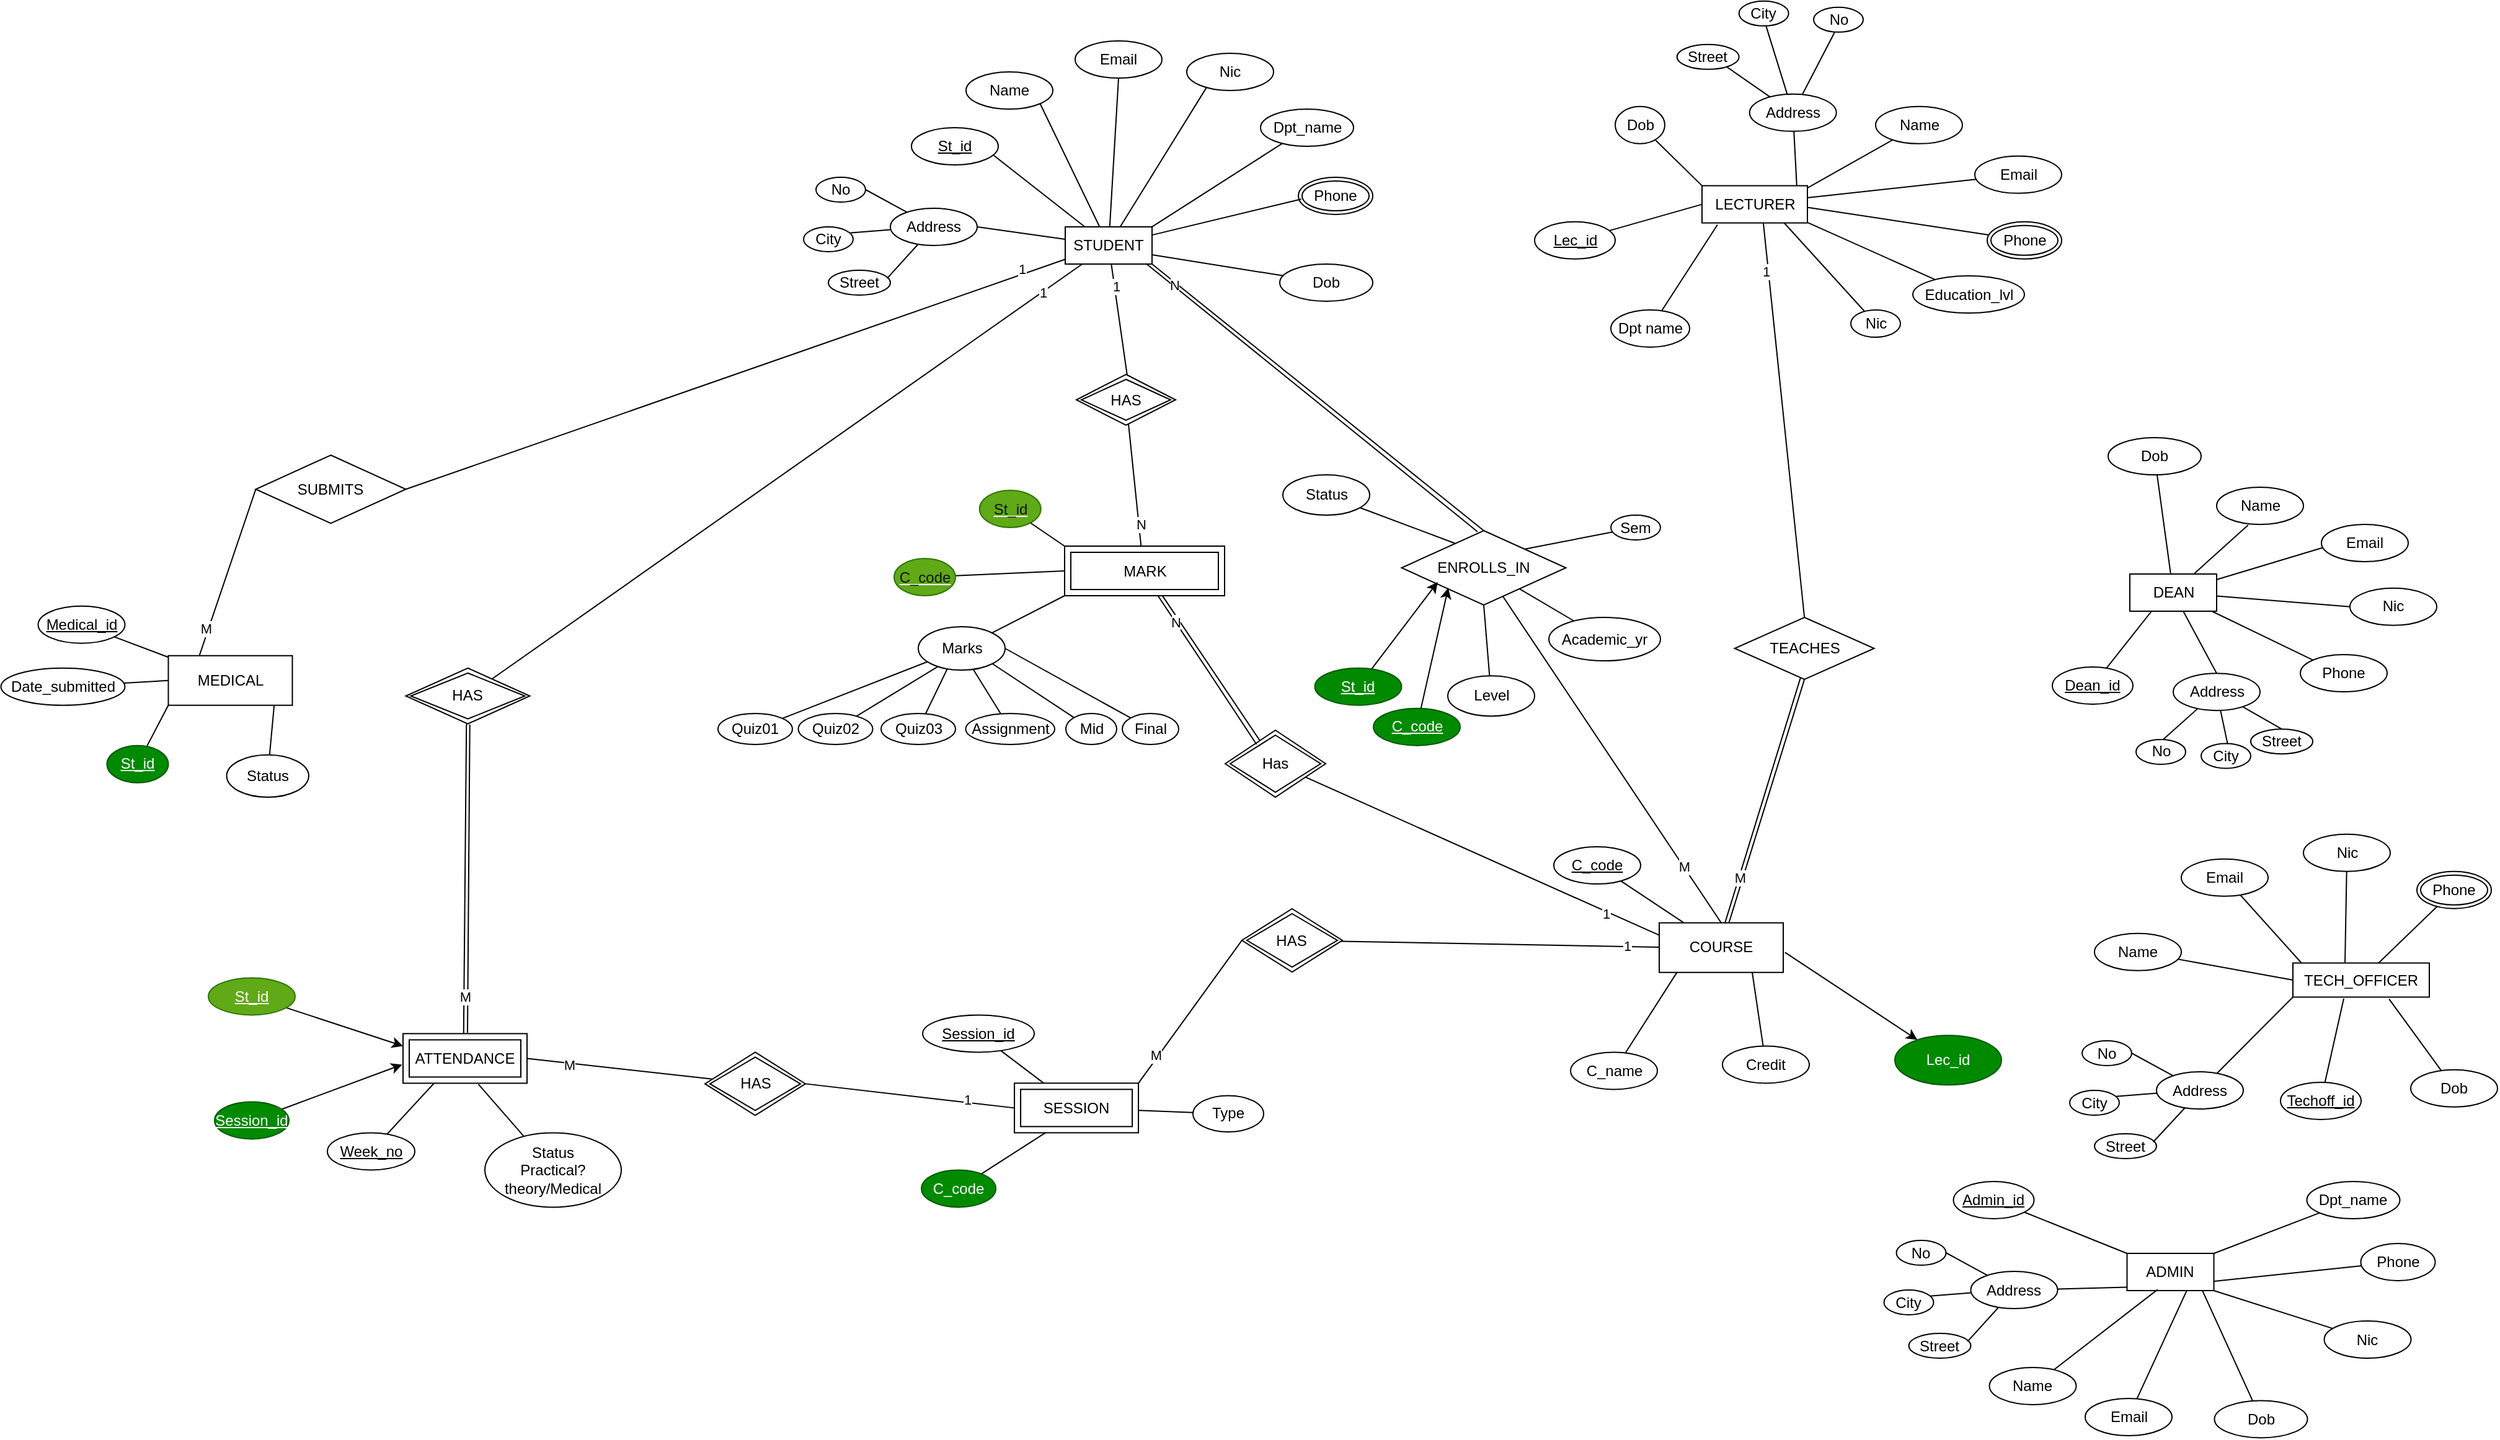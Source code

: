 <mxfile version="28.2.8" pages="2">
  <diagram name="ER (Final)" id="mdfvaOU4Q1oJ7WZqdE17">
    <mxGraphModel dx="4246" dy="1208" grid="1" gridSize="10" guides="1" tooltips="1" connect="1" arrows="1" fold="1" page="1" pageScale="1" pageWidth="850" pageHeight="1100" math="0" shadow="0">
      <root>
        <mxCell id="0" />
        <mxCell id="1" parent="0" />
        <mxCell id="KvxusKviVnBB3LbKlo5W-1" style="edgeStyle=none;rounded=0;orthogonalLoop=1;jettySize=auto;html=1;endArrow=none;startFill=0;" parent="1" source="KvxusKviVnBB3LbKlo5W-10" edge="1">
          <mxGeometry relative="1" as="geometry">
            <mxPoint x="-240" y="570" as="targetPoint" />
          </mxGeometry>
        </mxCell>
        <mxCell id="KvxusKviVnBB3LbKlo5W-2" value="1" style="edgeLabel;html=1;align=center;verticalAlign=middle;resizable=0;points=[];" parent="KvxusKviVnBB3LbKlo5W-1" vertex="1" connectable="0">
          <mxGeometry x="-0.597" y="1" relative="1" as="geometry">
            <mxPoint as="offset" />
          </mxGeometry>
        </mxCell>
        <mxCell id="KvxusKviVnBB3LbKlo5W-3" value="" style="edgeStyle=none;rounded=0;orthogonalLoop=1;jettySize=auto;html=1;elbow=vertical;entryX=1;entryY=0.5;entryDx=0;entryDy=0;endArrow=none;endFill=0;exitX=0.006;exitY=0.868;exitDx=0;exitDy=0;exitPerimeter=0;" parent="1" source="KvxusKviVnBB3LbKlo5W-10" target="KvxusKviVnBB3LbKlo5W-51" edge="1">
          <mxGeometry relative="1" as="geometry">
            <mxPoint x="-280" y="480" as="sourcePoint" />
          </mxGeometry>
        </mxCell>
        <mxCell id="KvxusKviVnBB3LbKlo5W-4" value="1" style="edgeLabel;html=1;align=center;verticalAlign=middle;resizable=0;points=[];" parent="KvxusKviVnBB3LbKlo5W-3" vertex="1" connectable="0">
          <mxGeometry x="-0.873" y="-4" relative="1" as="geometry">
            <mxPoint as="offset" />
          </mxGeometry>
        </mxCell>
        <mxCell id="KvxusKviVnBB3LbKlo5W-5" value="" style="edgeStyle=none;rounded=0;orthogonalLoop=1;jettySize=auto;html=1;elbow=vertical;endArrow=none;startFill=0;" parent="1" source="KvxusKviVnBB3LbKlo5W-10" target="KvxusKviVnBB3LbKlo5W-55" edge="1">
          <mxGeometry relative="1" as="geometry" />
        </mxCell>
        <mxCell id="KvxusKviVnBB3LbKlo5W-6" value="1" style="edgeLabel;html=1;align=center;verticalAlign=middle;resizable=0;points=[];" parent="KvxusKviVnBB3LbKlo5W-5" vertex="1" connectable="0">
          <mxGeometry x="-0.863" y="1" relative="1" as="geometry">
            <mxPoint y="-1" as="offset" />
          </mxGeometry>
        </mxCell>
        <mxCell id="KvxusKviVnBB3LbKlo5W-7" style="rounded=0;orthogonalLoop=1;jettySize=auto;html=1;entryX=1;entryY=0.5;entryDx=0;entryDy=0;endArrow=none;endFill=0;" parent="1" source="KvxusKviVnBB3LbKlo5W-10" target="KvxusKviVnBB3LbKlo5W-80" edge="1">
          <mxGeometry relative="1" as="geometry">
            <mxPoint x="-360" y="450" as="targetPoint" />
          </mxGeometry>
        </mxCell>
        <mxCell id="KvxusKviVnBB3LbKlo5W-8" style="edgeStyle=none;rounded=0;orthogonalLoop=1;jettySize=auto;html=1;entryX=1;entryY=1;entryDx=0;entryDy=0;endArrow=none;endFill=0;" parent="1" source="KvxusKviVnBB3LbKlo5W-10" target="KvxusKviVnBB3LbKlo5W-75" edge="1">
          <mxGeometry relative="1" as="geometry" />
        </mxCell>
        <mxCell id="KvxusKviVnBB3LbKlo5W-9" style="edgeStyle=none;rounded=0;orthogonalLoop=1;jettySize=auto;html=1;entryX=0.5;entryY=1;entryDx=0;entryDy=0;endArrow=none;endFill=0;" parent="1" source="KvxusKviVnBB3LbKlo5W-10" target="KvxusKviVnBB3LbKlo5W-77" edge="1">
          <mxGeometry relative="1" as="geometry" />
        </mxCell>
        <mxCell id="KvxusKviVnBB3LbKlo5W-10" value="STUDENT" style="whiteSpace=wrap;html=1;rounded=0;" parent="1" vertex="1">
          <mxGeometry x="-290" y="449.98" width="70" height="30" as="geometry" />
        </mxCell>
        <mxCell id="KvxusKviVnBB3LbKlo5W-11" value="ADMIN" style="whiteSpace=wrap;html=1;rounded=0;" parent="1" vertex="1">
          <mxGeometry x="566.25" y="1277.98" width="70" height="30" as="geometry" />
        </mxCell>
        <mxCell id="KvxusKviVnBB3LbKlo5W-12" style="rounded=0;orthogonalLoop=1;jettySize=auto;html=1;entryX=0.5;entryY=0;entryDx=0;entryDy=0;endArrow=none;endFill=0;" parent="1" source="KvxusKviVnBB3LbKlo5W-14" target="KvxusKviVnBB3LbKlo5W-111" edge="1">
          <mxGeometry relative="1" as="geometry" />
        </mxCell>
        <mxCell id="KvxusKviVnBB3LbKlo5W-13" style="edgeStyle=none;rounded=0;orthogonalLoop=1;jettySize=auto;html=1;entryX=0;entryY=0.5;entryDx=0;entryDy=0;endArrow=none;endFill=0;" parent="1" source="KvxusKviVnBB3LbKlo5W-14" target="KvxusKviVnBB3LbKlo5W-108" edge="1">
          <mxGeometry relative="1" as="geometry" />
        </mxCell>
        <mxCell id="KvxusKviVnBB3LbKlo5W-14" value="DEAN" style="whiteSpace=wrap;html=1;rounded=0;" parent="1" vertex="1">
          <mxGeometry x="568.5" y="730" width="70" height="30" as="geometry" />
        </mxCell>
        <mxCell id="KvxusKviVnBB3LbKlo5W-15" style="edgeStyle=none;rounded=0;orthogonalLoop=1;jettySize=auto;html=1;entryX=0.5;entryY=0;entryDx=0;entryDy=0;elbow=vertical;endArrow=none;startFill=0;exitX=0.582;exitY=1.003;exitDx=0;exitDy=0;exitPerimeter=0;" parent="1" source="KvxusKviVnBB3LbKlo5W-17" target="KvxusKviVnBB3LbKlo5W-48" edge="1">
          <mxGeometry relative="1" as="geometry">
            <mxPoint x="340" y="450" as="sourcePoint" />
          </mxGeometry>
        </mxCell>
        <mxCell id="KvxusKviVnBB3LbKlo5W-16" value="1" style="edgeLabel;html=1;align=center;verticalAlign=middle;resizable=0;points=[];" parent="KvxusKviVnBB3LbKlo5W-15" vertex="1" connectable="0">
          <mxGeometry x="-0.816" y="5" relative="1" as="geometry">
            <mxPoint x="-6" y="10" as="offset" />
          </mxGeometry>
        </mxCell>
        <mxCell id="KvxusKviVnBB3LbKlo5W-17" value="LECTURER" style="whiteSpace=wrap;html=1;rounded=0;" parent="1" vertex="1">
          <mxGeometry x="223.5" y="416.8" width="85" height="30" as="geometry" />
        </mxCell>
        <mxCell id="KvxusKviVnBB3LbKlo5W-18" value="TECH_OFFICER" style="whiteSpace=wrap;html=1;rounded=0;" parent="1" vertex="1">
          <mxGeometry x="700" y="1043.76" width="110" height="27.5" as="geometry" />
        </mxCell>
        <mxCell id="KvxusKviVnBB3LbKlo5W-19" style="edgeStyle=none;rounded=0;orthogonalLoop=1;jettySize=auto;html=1;entryX=0.5;entryY=1;entryDx=0;entryDy=0;elbow=vertical;endArrow=none;startFill=0;" parent="1" source="KvxusKviVnBB3LbKlo5W-21" target="KvxusKviVnBB3LbKlo5W-48" edge="1">
          <mxGeometry relative="1" as="geometry" />
        </mxCell>
        <mxCell id="KvxusKviVnBB3LbKlo5W-21" value="COURSE" style="rounded=0;whiteSpace=wrap;html=1;" parent="1" vertex="1">
          <mxGeometry x="189" y="1011.35" width="100" height="40" as="geometry" />
        </mxCell>
        <mxCell id="KvxusKviVnBB3LbKlo5W-22" style="edgeStyle=none;rounded=0;orthogonalLoop=1;jettySize=auto;html=1;endArrow=none;startFill=0;" parent="1" source="KvxusKviVnBB3LbKlo5W-23" target="KvxusKviVnBB3LbKlo5W-21" edge="1">
          <mxGeometry relative="1" as="geometry" />
        </mxCell>
        <mxCell id="KvxusKviVnBB3LbKlo5W-23" value="&lt;u&gt;C_code&lt;/u&gt;" style="ellipse;whiteSpace=wrap;html=1;align=center;" parent="1" vertex="1">
          <mxGeometry x="104" y="950" width="70" height="30" as="geometry" />
        </mxCell>
        <mxCell id="KvxusKviVnBB3LbKlo5W-24" style="edgeStyle=none;rounded=0;orthogonalLoop=1;jettySize=auto;html=1;entryX=0.143;entryY=0.999;entryDx=0;entryDy=0;endArrow=none;startFill=0;entryPerimeter=0;" parent="1" source="KvxusKviVnBB3LbKlo5W-25" target="KvxusKviVnBB3LbKlo5W-21" edge="1">
          <mxGeometry relative="1" as="geometry" />
        </mxCell>
        <mxCell id="KvxusKviVnBB3LbKlo5W-25" value="C_name" style="ellipse;whiteSpace=wrap;html=1;align=center;" parent="1" vertex="1">
          <mxGeometry x="117.5" y="1115.69" width="70" height="30" as="geometry" />
        </mxCell>
        <mxCell id="KvxusKviVnBB3LbKlo5W-26" style="edgeStyle=none;rounded=0;orthogonalLoop=1;jettySize=auto;html=1;entryX=0.75;entryY=1;entryDx=0;entryDy=0;endArrow=none;startFill=0;" parent="1" source="KvxusKviVnBB3LbKlo5W-27" target="KvxusKviVnBB3LbKlo5W-21" edge="1">
          <mxGeometry relative="1" as="geometry" />
        </mxCell>
        <mxCell id="KvxusKviVnBB3LbKlo5W-27" value="Credit" style="ellipse;whiteSpace=wrap;html=1;align=center;" parent="1" vertex="1">
          <mxGeometry x="240" y="1110.69" width="70" height="30" as="geometry" />
        </mxCell>
        <mxCell id="KvxusKviVnBB3LbKlo5W-28" value="MEDICAL" style="rounded=0;whiteSpace=wrap;html=1;" parent="1" vertex="1">
          <mxGeometry x="-1013.25" y="795.87" width="100" height="40" as="geometry" />
        </mxCell>
        <mxCell id="KvxusKviVnBB3LbKlo5W-29" style="edgeStyle=none;rounded=0;orthogonalLoop=1;jettySize=auto;html=1;endArrow=none;startFill=0;" parent="1" source="KvxusKviVnBB3LbKlo5W-30" target="KvxusKviVnBB3LbKlo5W-28" edge="1">
          <mxGeometry relative="1" as="geometry" />
        </mxCell>
        <mxCell id="KvxusKviVnBB3LbKlo5W-30" value="&lt;u&gt;Medical_id&lt;/u&gt;" style="ellipse;whiteSpace=wrap;html=1;align=center;" parent="1" vertex="1">
          <mxGeometry x="-1118.25" y="755.87" width="70" height="30" as="geometry" />
        </mxCell>
        <mxCell id="KvxusKviVnBB3LbKlo5W-31" style="edgeStyle=none;rounded=0;orthogonalLoop=1;jettySize=auto;html=1;entryX=0;entryY=0.5;entryDx=0;entryDy=0;endArrow=none;startFill=0;" parent="1" source="KvxusKviVnBB3LbKlo5W-32" target="KvxusKviVnBB3LbKlo5W-28" edge="1">
          <mxGeometry relative="1" as="geometry" />
        </mxCell>
        <mxCell id="KvxusKviVnBB3LbKlo5W-32" value="Date_submitted" style="ellipse;whiteSpace=wrap;html=1;align=center;" parent="1" vertex="1">
          <mxGeometry x="-1148.25" y="805.87" width="100" height="30" as="geometry" />
        </mxCell>
        <mxCell id="KvxusKviVnBB3LbKlo5W-33" style="edgeStyle=none;rounded=0;orthogonalLoop=1;jettySize=auto;html=1;entryX=0.853;entryY=1.013;entryDx=0;entryDy=0;entryPerimeter=0;endArrow=none;startFill=0;" parent="1" source="KvxusKviVnBB3LbKlo5W-34" target="KvxusKviVnBB3LbKlo5W-28" edge="1">
          <mxGeometry relative="1" as="geometry" />
        </mxCell>
        <mxCell id="KvxusKviVnBB3LbKlo5W-34" value="Status" style="ellipse;whiteSpace=wrap;html=1;align=center;" parent="1" vertex="1">
          <mxGeometry x="-966.25" y="875.87" width="66.25" height="34.13" as="geometry" />
        </mxCell>
        <mxCell id="KvxusKviVnBB3LbKlo5W-35" value="ATTENDANCE" style="shape=ext;margin=3;double=1;whiteSpace=wrap;html=1;align=center;" parent="1" vertex="1">
          <mxGeometry x="-824" y="1100.73" width="100" height="40" as="geometry" />
        </mxCell>
        <mxCell id="KvxusKviVnBB3LbKlo5W-36" value="MARK" style="shape=ext;margin=3;double=1;whiteSpace=wrap;html=1;align=center;" parent="1" vertex="1">
          <mxGeometry x="-290.5" y="707.5" width="129" height="40" as="geometry" />
        </mxCell>
        <mxCell id="KvxusKviVnBB3LbKlo5W-37" style="edgeStyle=none;rounded=0;orthogonalLoop=1;jettySize=auto;html=1;entryX=0;entryY=1;entryDx=0;entryDy=0;endArrow=none;startFill=0;" parent="1" source="KvxusKviVnBB3LbKlo5W-38" target="KvxusKviVnBB3LbKlo5W-36" edge="1">
          <mxGeometry relative="1" as="geometry">
            <mxPoint x="-374.5" y="748.94" as="targetPoint" />
          </mxGeometry>
        </mxCell>
        <mxCell id="KvxusKviVnBB3LbKlo5W-38" value="Marks" style="ellipse;whiteSpace=wrap;html=1;align=center;" parent="1" vertex="1">
          <mxGeometry x="-408.5" y="772.5" width="70" height="35" as="geometry" />
        </mxCell>
        <mxCell id="KvxusKviVnBB3LbKlo5W-39" style="edgeStyle=none;rounded=0;orthogonalLoop=1;jettySize=auto;html=1;entryX=0.5;entryY=0;entryDx=0;entryDy=0;endArrow=none;startFill=0;" parent="1" source="KvxusKviVnBB3LbKlo5W-41" target="KvxusKviVnBB3LbKlo5W-21" edge="1">
          <mxGeometry relative="1" as="geometry" />
        </mxCell>
        <mxCell id="KvxusKviVnBB3LbKlo5W-40" value="M" style="edgeLabel;html=1;align=center;verticalAlign=middle;resizable=0;points=[];" parent="KvxusKviVnBB3LbKlo5W-39" vertex="1" connectable="0">
          <mxGeometry x="0.448" y="-1" relative="1" as="geometry">
            <mxPoint x="19" y="26" as="offset" />
          </mxGeometry>
        </mxCell>
        <mxCell id="KvxusKviVnBB3LbKlo5W-41" value="ENROLLS_IN" style="rhombus;whiteSpace=wrap;html=1;" parent="1" vertex="1">
          <mxGeometry x="-18.75" y="695" width="132.5" height="60" as="geometry" />
        </mxCell>
        <mxCell id="KvxusKviVnBB3LbKlo5W-42" style="edgeStyle=none;rounded=0;orthogonalLoop=1;jettySize=auto;html=1;endArrow=none;startFill=0;" parent="1" source="KvxusKviVnBB3LbKlo5W-43" target="KvxusKviVnBB3LbKlo5W-41" edge="1">
          <mxGeometry relative="1" as="geometry" />
        </mxCell>
        <mxCell id="KvxusKviVnBB3LbKlo5W-43" value="Academic_yr" style="ellipse;whiteSpace=wrap;html=1;align=center;" parent="1" vertex="1">
          <mxGeometry x="100" y="765" width="90" height="35" as="geometry" />
        </mxCell>
        <mxCell id="KvxusKviVnBB3LbKlo5W-44" value="Sem" style="ellipse;whiteSpace=wrap;html=1;align=center;" parent="1" vertex="1">
          <mxGeometry x="150" y="682.5" width="40" height="20" as="geometry" />
        </mxCell>
        <mxCell id="KvxusKviVnBB3LbKlo5W-45" style="edgeStyle=none;rounded=0;orthogonalLoop=1;jettySize=auto;html=1;endArrow=none;startFill=0;" parent="1" source="KvxusKviVnBB3LbKlo5W-44" edge="1">
          <mxGeometry relative="1" as="geometry">
            <mxPoint x="80" y="710" as="targetPoint" />
          </mxGeometry>
        </mxCell>
        <mxCell id="KvxusKviVnBB3LbKlo5W-46" value="Status" style="ellipse;whiteSpace=wrap;html=1;align=center;" parent="1" vertex="1">
          <mxGeometry x="-114.5" y="650" width="70" height="32.5" as="geometry" />
        </mxCell>
        <mxCell id="KvxusKviVnBB3LbKlo5W-47" style="edgeStyle=none;rounded=0;orthogonalLoop=1;jettySize=auto;html=1;entryX=0.325;entryY=0.171;entryDx=0;entryDy=0;entryPerimeter=0;endArrow=none;startFill=0;" parent="1" source="KvxusKviVnBB3LbKlo5W-46" target="KvxusKviVnBB3LbKlo5W-41" edge="1">
          <mxGeometry relative="1" as="geometry" />
        </mxCell>
        <mxCell id="KvxusKviVnBB3LbKlo5W-48" value="TEACHES" style="rhombus;whiteSpace=wrap;html=1;" parent="1" vertex="1">
          <mxGeometry x="249.84" y="765" width="112.5" height="50" as="geometry" />
        </mxCell>
        <mxCell id="KvxusKviVnBB3LbKlo5W-49" style="edgeStyle=none;rounded=0;orthogonalLoop=1;jettySize=auto;html=1;entryX=0.25;entryY=0;entryDx=0;entryDy=0;elbow=vertical;endArrow=none;startFill=0;exitX=0;exitY=0.5;exitDx=0;exitDy=0;" parent="1" source="KvxusKviVnBB3LbKlo5W-51" target="KvxusKviVnBB3LbKlo5W-28" edge="1">
          <mxGeometry relative="1" as="geometry" />
        </mxCell>
        <mxCell id="KvxusKviVnBB3LbKlo5W-50" value="M" style="edgeLabel;html=1;align=center;verticalAlign=middle;resizable=0;points=[];" parent="KvxusKviVnBB3LbKlo5W-49" vertex="1" connectable="0">
          <mxGeometry x="0.57" y="-3" relative="1" as="geometry">
            <mxPoint x="-2" y="7" as="offset" />
          </mxGeometry>
        </mxCell>
        <mxCell id="KvxusKviVnBB3LbKlo5W-51" value="SUBMITS" style="rhombus;whiteSpace=wrap;html=1;rounded=0;" parent="1" vertex="1">
          <mxGeometry x="-942.75" y="634.13" width="121" height="55" as="geometry" />
        </mxCell>
        <mxCell id="KvxusKviVnBB3LbKlo5W-52" style="edgeStyle=none;rounded=0;orthogonalLoop=1;jettySize=auto;html=1;entryX=0.5;entryY=0;entryDx=0;entryDy=0;elbow=vertical;endArrow=none;startFill=0;exitX=0.5;exitY=1;exitDx=0;exitDy=0;" parent="1" edge="1">
          <mxGeometry relative="1" as="geometry">
            <mxPoint x="-775.12" y="1100.73" as="targetPoint" />
            <mxPoint x="-772.87" y="850.87" as="sourcePoint" />
          </mxGeometry>
        </mxCell>
        <mxCell id="KvxusKviVnBB3LbKlo5W-55" value="HAS" style="shape=rhombus;double=1;perimeter=rhombusPerimeter;whiteSpace=wrap;html=1;align=center;" parent="1" vertex="1">
          <mxGeometry x="-821.75" y="805.87" width="100" height="45" as="geometry" />
        </mxCell>
        <mxCell id="KvxusKviVnBB3LbKlo5W-56" style="rounded=0;orthogonalLoop=1;jettySize=auto;html=1;entryX=0;entryY=1;entryDx=0;entryDy=0;endArrow=none;endFill=0;" parent="1" source="KvxusKviVnBB3LbKlo5W-57" target="KvxusKviVnBB3LbKlo5W-28" edge="1">
          <mxGeometry relative="1" as="geometry" />
        </mxCell>
        <mxCell id="KvxusKviVnBB3LbKlo5W-57" value="&lt;span style=&quot;color: rgb(255, 255, 255); text-decoration-line: underline;&quot;&gt;St_id&lt;/span&gt;" style="ellipse;whiteSpace=wrap;html=1;align=center;fillColor=#008a00;fontColor=#ffffff;strokeColor=#005700;" parent="1" vertex="1">
          <mxGeometry x="-1062.75" y="868.37" width="49.5" height="30" as="geometry" />
        </mxCell>
        <mxCell id="KvxusKviVnBB3LbKlo5W-58" value="Dpt name" style="ellipse;whiteSpace=wrap;html=1;align=center;" parent="1" vertex="1">
          <mxGeometry x="150.0" y="516.98" width="63.5" height="30" as="geometry" />
        </mxCell>
        <mxCell id="KvxusKviVnBB3LbKlo5W-59" style="rounded=0;orthogonalLoop=1;jettySize=auto;html=1;entryX=0.147;entryY=1.048;entryDx=0;entryDy=0;entryPerimeter=0;endArrow=none;endFill=0;" parent="1" source="KvxusKviVnBB3LbKlo5W-58" target="KvxusKviVnBB3LbKlo5W-17" edge="1">
          <mxGeometry relative="1" as="geometry" />
        </mxCell>
        <mxCell id="KvxusKviVnBB3LbKlo5W-60" style="edgeStyle=none;rounded=0;orthogonalLoop=1;jettySize=auto;html=1;entryX=0;entryY=0;entryDx=0;entryDy=0;endArrow=none;endFill=0;" parent="1" source="KvxusKviVnBB3LbKlo5W-61" target="KvxusKviVnBB3LbKlo5W-11" edge="1">
          <mxGeometry relative="1" as="geometry" />
        </mxCell>
        <mxCell id="KvxusKviVnBB3LbKlo5W-61" value="Admin_id" style="ellipse;whiteSpace=wrap;html=1;align=center;fontStyle=4" parent="1" vertex="1">
          <mxGeometry x="426.25" y="1220" width="65" height="30" as="geometry" />
        </mxCell>
        <mxCell id="KvxusKviVnBB3LbKlo5W-62" style="edgeStyle=none;rounded=0;orthogonalLoop=1;jettySize=auto;html=1;entryX=0.25;entryY=1;entryDx=0;entryDy=0;endArrow=none;endFill=0;" parent="1" source="KvxusKviVnBB3LbKlo5W-63" target="KvxusKviVnBB3LbKlo5W-14" edge="1">
          <mxGeometry relative="1" as="geometry" />
        </mxCell>
        <mxCell id="KvxusKviVnBB3LbKlo5W-63" value="Dean_id" style="ellipse;whiteSpace=wrap;html=1;align=center;fontStyle=4" parent="1" vertex="1">
          <mxGeometry x="506" y="805" width="65" height="30" as="geometry" />
        </mxCell>
        <mxCell id="KvxusKviVnBB3LbKlo5W-64" style="edgeStyle=none;rounded=0;orthogonalLoop=1;jettySize=auto;html=1;endArrow=none;endFill=0;" parent="1" source="KvxusKviVnBB3LbKlo5W-65" edge="1">
          <mxGeometry relative="1" as="geometry">
            <mxPoint x="741" y="1072.53" as="targetPoint" />
          </mxGeometry>
        </mxCell>
        <mxCell id="KvxusKviVnBB3LbKlo5W-65" value="Techoff_id" style="ellipse;whiteSpace=wrap;html=1;align=center;fontStyle=4" parent="1" vertex="1">
          <mxGeometry x="690" y="1139.95" width="65" height="30" as="geometry" />
        </mxCell>
        <mxCell id="KvxusKviVnBB3LbKlo5W-66" style="edgeStyle=none;rounded=0;orthogonalLoop=1;jettySize=auto;html=1;entryX=0;entryY=0.5;entryDx=0;entryDy=0;endArrow=none;endFill=0;" parent="1" source="KvxusKviVnBB3LbKlo5W-67" target="KvxusKviVnBB3LbKlo5W-17" edge="1">
          <mxGeometry relative="1" as="geometry" />
        </mxCell>
        <mxCell id="KvxusKviVnBB3LbKlo5W-67" value="Lec_id" style="ellipse;whiteSpace=wrap;html=1;align=center;fontStyle=4" parent="1" vertex="1">
          <mxGeometry x="88.5" y="445.9" width="65" height="30" as="geometry" />
        </mxCell>
        <mxCell id="KvxusKviVnBB3LbKlo5W-68" style="edgeStyle=none;rounded=0;orthogonalLoop=1;jettySize=auto;html=1;entryX=0.22;entryY=0.69;entryDx=0;entryDy=0;entryPerimeter=0;" parent="1" source="KvxusKviVnBB3LbKlo5W-69" target="KvxusKviVnBB3LbKlo5W-41" edge="1">
          <mxGeometry relative="1" as="geometry">
            <mxPoint x="-20" y="730" as="targetPoint" />
          </mxGeometry>
        </mxCell>
        <mxCell id="KvxusKviVnBB3LbKlo5W-69" value="&lt;span style=&quot;color: rgb(255, 255, 255); text-decoration-line: underline;&quot;&gt;St_id&lt;/span&gt;" style="ellipse;whiteSpace=wrap;html=1;align=center;fillColor=light-dark(#008a00, #43ba43);fontColor=#ffffff;strokeColor=#005700;" parent="1" vertex="1">
          <mxGeometry x="-88.75" y="805.87" width="70" height="30" as="geometry" />
        </mxCell>
        <mxCell id="KvxusKviVnBB3LbKlo5W-70" style="edgeStyle=none;rounded=0;orthogonalLoop=1;jettySize=auto;html=1;entryX=0.284;entryY=0.769;entryDx=0;entryDy=0;entryPerimeter=0;" parent="1" source="KvxusKviVnBB3LbKlo5W-71" target="KvxusKviVnBB3LbKlo5W-41" edge="1">
          <mxGeometry relative="1" as="geometry">
            <mxPoint x="-10.0" y="730" as="targetPoint" />
          </mxGeometry>
        </mxCell>
        <mxCell id="KvxusKviVnBB3LbKlo5W-71" value="&lt;u&gt;C_code&lt;/u&gt;" style="ellipse;whiteSpace=wrap;html=1;align=center;fillColor=light-dark(#008a00, #43ba43);fontColor=#ffffff;strokeColor=#005700;" parent="1" vertex="1">
          <mxGeometry x="-41.5" y="838.37" width="70" height="30" as="geometry" />
        </mxCell>
        <mxCell id="KvxusKviVnBB3LbKlo5W-72" value="Dpt_name" style="ellipse;whiteSpace=wrap;html=1;align=center;fontStyle=0" parent="1" vertex="1">
          <mxGeometry x="-132.5" y="355" width="75" height="30" as="geometry" />
        </mxCell>
        <mxCell id="KvxusKviVnBB3LbKlo5W-73" style="edgeStyle=none;rounded=0;orthogonalLoop=1;jettySize=auto;html=1;entryX=1;entryY=0;entryDx=0;entryDy=0;endArrow=none;endFill=0;" parent="1" source="KvxusKviVnBB3LbKlo5W-72" target="KvxusKviVnBB3LbKlo5W-10" edge="1">
          <mxGeometry relative="1" as="geometry" />
        </mxCell>
        <mxCell id="KvxusKviVnBB3LbKlo5W-74" value="&lt;u&gt;St_id&lt;/u&gt;" style="ellipse;whiteSpace=wrap;html=1;align=center;" parent="1" vertex="1">
          <mxGeometry x="-414" y="370" width="70" height="30" as="geometry" />
        </mxCell>
        <mxCell id="KvxusKviVnBB3LbKlo5W-75" value="Name" style="ellipse;whiteSpace=wrap;html=1;align=center;" parent="1" vertex="1">
          <mxGeometry x="-370" y="325" width="70" height="30" as="geometry" />
        </mxCell>
        <mxCell id="KvxusKviVnBB3LbKlo5W-76" value="Nic" style="ellipse;whiteSpace=wrap;html=1;align=center;" parent="1" vertex="1">
          <mxGeometry x="-192" y="310" width="70" height="30" as="geometry" />
        </mxCell>
        <mxCell id="KvxusKviVnBB3LbKlo5W-77" value="Email" style="ellipse;whiteSpace=wrap;html=1;align=center;" parent="1" vertex="1">
          <mxGeometry x="-282" y="300" width="70" height="30" as="geometry" />
        </mxCell>
        <mxCell id="KvxusKviVnBB3LbKlo5W-78" value="Phone" style="ellipse;shape=doubleEllipse;margin=3;whiteSpace=wrap;html=1;align=center;" parent="1" vertex="1">
          <mxGeometry x="-102" y="410" width="60" height="30" as="geometry" />
        </mxCell>
        <mxCell id="KvxusKviVnBB3LbKlo5W-79" style="rounded=0;orthogonalLoop=1;jettySize=auto;html=1;entryX=1;entryY=0.5;entryDx=0;entryDy=0;endArrow=none;startFill=0;" parent="1" source="KvxusKviVnBB3LbKlo5W-80" target="KvxusKviVnBB3LbKlo5W-81" edge="1">
          <mxGeometry relative="1" as="geometry" />
        </mxCell>
        <mxCell id="KvxusKviVnBB3LbKlo5W-80" value="Address" style="ellipse;whiteSpace=wrap;html=1;align=center;" parent="1" vertex="1">
          <mxGeometry x="-431" y="435" width="70" height="30" as="geometry" />
        </mxCell>
        <mxCell id="KvxusKviVnBB3LbKlo5W-81" value="No" style="ellipse;whiteSpace=wrap;html=1;align=center;" parent="1" vertex="1">
          <mxGeometry x="-491" y="410" width="40" height="20" as="geometry" />
        </mxCell>
        <mxCell id="KvxusKviVnBB3LbKlo5W-82" value="City" style="ellipse;whiteSpace=wrap;html=1;align=center;" parent="1" vertex="1">
          <mxGeometry x="-501" y="450" width="40" height="20" as="geometry" />
        </mxCell>
        <mxCell id="KvxusKviVnBB3LbKlo5W-83" value="Street" style="ellipse;whiteSpace=wrap;html=1;align=center;" parent="1" vertex="1">
          <mxGeometry x="-481" y="485" width="50" height="20" as="geometry" />
        </mxCell>
        <mxCell id="KvxusKviVnBB3LbKlo5W-84" style="rounded=0;orthogonalLoop=1;jettySize=auto;html=1;entryX=0.931;entryY=0.245;entryDx=0;entryDy=0;entryPerimeter=0;endArrow=none;startFill=0;" parent="1" source="KvxusKviVnBB3LbKlo5W-80" target="KvxusKviVnBB3LbKlo5W-82" edge="1">
          <mxGeometry relative="1" as="geometry" />
        </mxCell>
        <mxCell id="KvxusKviVnBB3LbKlo5W-85" style="rounded=0;orthogonalLoop=1;jettySize=auto;html=1;entryX=0.947;entryY=0.33;entryDx=0;entryDy=0;entryPerimeter=0;endArrow=none;startFill=0;" parent="1" source="KvxusKviVnBB3LbKlo5W-80" target="KvxusKviVnBB3LbKlo5W-83" edge="1">
          <mxGeometry relative="1" as="geometry" />
        </mxCell>
        <mxCell id="KvxusKviVnBB3LbKlo5W-86" style="edgeStyle=none;rounded=0;orthogonalLoop=1;jettySize=auto;html=1;entryX=0.949;entryY=0.747;entryDx=0;entryDy=0;entryPerimeter=0;endArrow=none;endFill=0;" parent="1" source="KvxusKviVnBB3LbKlo5W-10" target="KvxusKviVnBB3LbKlo5W-74" edge="1">
          <mxGeometry relative="1" as="geometry" />
        </mxCell>
        <mxCell id="KvxusKviVnBB3LbKlo5W-87" style="edgeStyle=none;rounded=0;orthogonalLoop=1;jettySize=auto;html=1;entryX=0.232;entryY=0.902;entryDx=0;entryDy=0;entryPerimeter=0;endArrow=none;endFill=0;" parent="1" source="KvxusKviVnBB3LbKlo5W-10" target="KvxusKviVnBB3LbKlo5W-76" edge="1">
          <mxGeometry relative="1" as="geometry" />
        </mxCell>
        <mxCell id="KvxusKviVnBB3LbKlo5W-88" style="edgeStyle=none;rounded=0;orthogonalLoop=1;jettySize=auto;html=1;entryX=0.038;entryY=0.587;entryDx=0;entryDy=0;entryPerimeter=0;endArrow=none;endFill=0;" parent="1" source="KvxusKviVnBB3LbKlo5W-10" target="KvxusKviVnBB3LbKlo5W-78" edge="1">
          <mxGeometry relative="1" as="geometry" />
        </mxCell>
        <mxCell id="KvxusKviVnBB3LbKlo5W-89" value="Name" style="ellipse;whiteSpace=wrap;html=1;align=center;" parent="1" vertex="1">
          <mxGeometry x="455.25" y="1369.98" width="70" height="30" as="geometry" />
        </mxCell>
        <mxCell id="KvxusKviVnBB3LbKlo5W-90" style="edgeStyle=none;rounded=0;orthogonalLoop=1;jettySize=auto;html=1;entryX=1;entryY=1;entryDx=0;entryDy=0;endArrow=none;endFill=0;" parent="1" source="KvxusKviVnBB3LbKlo5W-91" target="KvxusKviVnBB3LbKlo5W-11" edge="1">
          <mxGeometry relative="1" as="geometry">
            <mxPoint x="636.25" y="1310.0" as="targetPoint" />
          </mxGeometry>
        </mxCell>
        <mxCell id="KvxusKviVnBB3LbKlo5W-91" value="Nic" style="ellipse;whiteSpace=wrap;html=1;align=center;" parent="1" vertex="1">
          <mxGeometry x="725.25" y="1332.5" width="70" height="30" as="geometry" />
        </mxCell>
        <mxCell id="KvxusKviVnBB3LbKlo5W-92" value="Email" style="ellipse;whiteSpace=wrap;html=1;align=center;" parent="1" vertex="1">
          <mxGeometry x="532.5" y="1395" width="70" height="30" as="geometry" />
        </mxCell>
        <mxCell id="KvxusKviVnBB3LbKlo5W-93" style="edgeStyle=none;rounded=0;orthogonalLoop=1;jettySize=auto;html=1;entryX=1;entryY=0.75;entryDx=0;entryDy=0;endArrow=none;endFill=0;" parent="1" source="KvxusKviVnBB3LbKlo5W-94" target="KvxusKviVnBB3LbKlo5W-11" edge="1">
          <mxGeometry relative="1" as="geometry" />
        </mxCell>
        <mxCell id="KvxusKviVnBB3LbKlo5W-94" value="Phone" style="ellipse;whiteSpace=wrap;html=1;align=center;" parent="1" vertex="1">
          <mxGeometry x="754.75" y="1270" width="60" height="30" as="geometry" />
        </mxCell>
        <mxCell id="KvxusKviVnBB3LbKlo5W-95" style="rounded=0;orthogonalLoop=1;jettySize=auto;html=1;entryX=1;entryY=0.5;entryDx=0;entryDy=0;endArrow=none;startFill=0;" parent="1" source="KvxusKviVnBB3LbKlo5W-96" target="KvxusKviVnBB3LbKlo5W-97" edge="1">
          <mxGeometry relative="1" as="geometry" />
        </mxCell>
        <mxCell id="KvxusKviVnBB3LbKlo5W-96" value="Address" style="ellipse;whiteSpace=wrap;html=1;align=center;" parent="1" vertex="1">
          <mxGeometry x="440.25" y="1292.5" width="70" height="30" as="geometry" />
        </mxCell>
        <mxCell id="KvxusKviVnBB3LbKlo5W-97" value="No" style="ellipse;whiteSpace=wrap;html=1;align=center;" parent="1" vertex="1">
          <mxGeometry x="380.25" y="1267.5" width="40" height="20" as="geometry" />
        </mxCell>
        <mxCell id="KvxusKviVnBB3LbKlo5W-98" value="City" style="ellipse;whiteSpace=wrap;html=1;align=center;" parent="1" vertex="1">
          <mxGeometry x="370.25" y="1307.5" width="40" height="20" as="geometry" />
        </mxCell>
        <mxCell id="KvxusKviVnBB3LbKlo5W-99" value="Street" style="ellipse;whiteSpace=wrap;html=1;align=center;" parent="1" vertex="1">
          <mxGeometry x="390.25" y="1342.5" width="50" height="20" as="geometry" />
        </mxCell>
        <mxCell id="KvxusKviVnBB3LbKlo5W-100" style="rounded=0;orthogonalLoop=1;jettySize=auto;html=1;entryX=0.931;entryY=0.245;entryDx=0;entryDy=0;entryPerimeter=0;endArrow=none;startFill=0;" parent="1" source="KvxusKviVnBB3LbKlo5W-96" target="KvxusKviVnBB3LbKlo5W-98" edge="1">
          <mxGeometry relative="1" as="geometry" />
        </mxCell>
        <mxCell id="KvxusKviVnBB3LbKlo5W-101" style="rounded=0;orthogonalLoop=1;jettySize=auto;html=1;entryX=0.947;entryY=0.33;entryDx=0;entryDy=0;entryPerimeter=0;endArrow=none;startFill=0;" parent="1" source="KvxusKviVnBB3LbKlo5W-96" target="KvxusKviVnBB3LbKlo5W-99" edge="1">
          <mxGeometry relative="1" as="geometry" />
        </mxCell>
        <mxCell id="KvxusKviVnBB3LbKlo5W-102" style="edgeStyle=none;rounded=0;orthogonalLoop=1;jettySize=auto;html=1;entryX=0.689;entryY=0.995;entryDx=0;entryDy=0;entryPerimeter=0;endArrow=none;endFill=0;" parent="1" source="KvxusKviVnBB3LbKlo5W-92" target="KvxusKviVnBB3LbKlo5W-11" edge="1">
          <mxGeometry relative="1" as="geometry" />
        </mxCell>
        <mxCell id="KvxusKviVnBB3LbKlo5W-103" style="edgeStyle=none;rounded=0;orthogonalLoop=1;jettySize=auto;html=1;entryX=0.351;entryY=0.974;entryDx=0;entryDy=0;entryPerimeter=0;endArrow=none;endFill=0;" parent="1" source="KvxusKviVnBB3LbKlo5W-89" target="KvxusKviVnBB3LbKlo5W-11" edge="1">
          <mxGeometry relative="1" as="geometry" />
        </mxCell>
        <mxCell id="KvxusKviVnBB3LbKlo5W-104" style="edgeStyle=none;rounded=0;orthogonalLoop=1;jettySize=auto;html=1;entryX=-0.001;entryY=0.91;entryDx=0;entryDy=0;entryPerimeter=0;endArrow=none;endFill=0;" parent="1" source="KvxusKviVnBB3LbKlo5W-96" target="KvxusKviVnBB3LbKlo5W-11" edge="1">
          <mxGeometry relative="1" as="geometry" />
        </mxCell>
        <mxCell id="KvxusKviVnBB3LbKlo5W-105" style="edgeStyle=none;rounded=0;orthogonalLoop=1;jettySize=auto;html=1;entryX=1;entryY=0;entryDx=0;entryDy=0;endArrow=none;endFill=0;" parent="1" source="KvxusKviVnBB3LbKlo5W-106" target="KvxusKviVnBB3LbKlo5W-11" edge="1">
          <mxGeometry relative="1" as="geometry" />
        </mxCell>
        <mxCell id="KvxusKviVnBB3LbKlo5W-106" value="Dpt_name" style="ellipse;whiteSpace=wrap;html=1;align=center;fontStyle=0" parent="1" vertex="1">
          <mxGeometry x="711.25" y="1220" width="75" height="30" as="geometry" />
        </mxCell>
        <mxCell id="KvxusKviVnBB3LbKlo5W-107" value="Name" style="ellipse;whiteSpace=wrap;html=1;align=center;" parent="1" vertex="1">
          <mxGeometry x="638.5" y="660" width="70" height="30" as="geometry" />
        </mxCell>
        <mxCell id="KvxusKviVnBB3LbKlo5W-108" value="Nic" style="ellipse;whiteSpace=wrap;html=1;align=center;" parent="1" vertex="1">
          <mxGeometry x="746" y="741.38" width="70" height="30" as="geometry" />
        </mxCell>
        <mxCell id="KvxusKviVnBB3LbKlo5W-109" value="Email" style="ellipse;whiteSpace=wrap;html=1;align=center;" parent="1" vertex="1">
          <mxGeometry x="723" y="690" width="70" height="30" as="geometry" />
        </mxCell>
        <mxCell id="KvxusKviVnBB3LbKlo5W-110" style="rounded=0;orthogonalLoop=1;jettySize=auto;html=1;entryX=0.546;entryY=0.005;entryDx=0;entryDy=0;endArrow=none;startFill=0;entryPerimeter=0;" parent="1" source="KvxusKviVnBB3LbKlo5W-111" target="KvxusKviVnBB3LbKlo5W-112" edge="1">
          <mxGeometry relative="1" as="geometry" />
        </mxCell>
        <mxCell id="KvxusKviVnBB3LbKlo5W-111" value="Address" style="ellipse;whiteSpace=wrap;html=1;align=center;" parent="1" vertex="1">
          <mxGeometry x="603.5" y="810.07" width="70" height="30" as="geometry" />
        </mxCell>
        <mxCell id="KvxusKviVnBB3LbKlo5W-112" value="No" style="ellipse;whiteSpace=wrap;html=1;align=center;" parent="1" vertex="1">
          <mxGeometry x="573.5" y="863.45" width="40" height="20" as="geometry" />
        </mxCell>
        <mxCell id="KvxusKviVnBB3LbKlo5W-113" value="City" style="ellipse;whiteSpace=wrap;html=1;align=center;" parent="1" vertex="1">
          <mxGeometry x="626" y="866.69" width="40" height="20" as="geometry" />
        </mxCell>
        <mxCell id="KvxusKviVnBB3LbKlo5W-114" value="Street" style="ellipse;whiteSpace=wrap;html=1;align=center;" parent="1" vertex="1">
          <mxGeometry x="666" y="855.07" width="50" height="20" as="geometry" />
        </mxCell>
        <mxCell id="KvxusKviVnBB3LbKlo5W-115" style="rounded=0;orthogonalLoop=1;jettySize=auto;html=1;entryX=0.531;entryY=-0.007;entryDx=0;entryDy=0;entryPerimeter=0;endArrow=none;startFill=0;" parent="1" source="KvxusKviVnBB3LbKlo5W-111" target="KvxusKviVnBB3LbKlo5W-113" edge="1">
          <mxGeometry relative="1" as="geometry" />
        </mxCell>
        <mxCell id="KvxusKviVnBB3LbKlo5W-116" style="rounded=0;orthogonalLoop=1;jettySize=auto;html=1;entryX=0.5;entryY=0;entryDx=0;entryDy=0;endArrow=none;startFill=0;" parent="1" source="KvxusKviVnBB3LbKlo5W-111" target="KvxusKviVnBB3LbKlo5W-114" edge="1">
          <mxGeometry relative="1" as="geometry" />
        </mxCell>
        <mxCell id="KvxusKviVnBB3LbKlo5W-117" value="Phone" style="ellipse;whiteSpace=wrap;html=1;align=center;" parent="1" vertex="1">
          <mxGeometry x="706" y="795" width="70" height="30" as="geometry" />
        </mxCell>
        <mxCell id="KvxusKviVnBB3LbKlo5W-118" style="edgeStyle=orthogonalEdgeStyle;rounded=0;orthogonalLoop=1;jettySize=auto;html=1;exitX=0.5;exitY=1;exitDx=0;exitDy=0;" parent="1" source="KvxusKviVnBB3LbKlo5W-108" target="KvxusKviVnBB3LbKlo5W-108" edge="1">
          <mxGeometry relative="1" as="geometry" />
        </mxCell>
        <mxCell id="KvxusKviVnBB3LbKlo5W-119" style="edgeStyle=none;rounded=0;orthogonalLoop=1;jettySize=auto;html=1;entryX=0;entryY=0;entryDx=0;entryDy=0;endArrow=none;endFill=0;" parent="1" source="KvxusKviVnBB3LbKlo5W-14" target="KvxusKviVnBB3LbKlo5W-117" edge="1">
          <mxGeometry relative="1" as="geometry" />
        </mxCell>
        <mxCell id="KvxusKviVnBB3LbKlo5W-120" style="edgeStyle=none;rounded=0;orthogonalLoop=1;jettySize=auto;html=1;entryX=0.363;entryY=1.016;entryDx=0;entryDy=0;entryPerimeter=0;endArrow=none;endFill=0;" parent="1" source="KvxusKviVnBB3LbKlo5W-14" target="KvxusKviVnBB3LbKlo5W-107" edge="1">
          <mxGeometry relative="1" as="geometry" />
        </mxCell>
        <mxCell id="KvxusKviVnBB3LbKlo5W-121" style="edgeStyle=none;rounded=0;orthogonalLoop=1;jettySize=auto;html=1;entryX=0.021;entryY=0.62;entryDx=0;entryDy=0;entryPerimeter=0;endArrow=none;endFill=0;" parent="1" source="KvxusKviVnBB3LbKlo5W-14" target="KvxusKviVnBB3LbKlo5W-109" edge="1">
          <mxGeometry relative="1" as="geometry" />
        </mxCell>
        <mxCell id="KvxusKviVnBB3LbKlo5W-122" style="edgeStyle=none;rounded=0;orthogonalLoop=1;jettySize=auto;html=1;entryX=0.996;entryY=0.066;entryDx=0;entryDy=0;endArrow=none;endFill=0;entryPerimeter=0;" parent="1" source="KvxusKviVnBB3LbKlo5W-123" target="KvxusKviVnBB3LbKlo5W-17" edge="1">
          <mxGeometry relative="1" as="geometry" />
        </mxCell>
        <mxCell id="KvxusKviVnBB3LbKlo5W-123" value="Name" style="ellipse;whiteSpace=wrap;html=1;align=center;" parent="1" vertex="1">
          <mxGeometry x="363.5" y="352.92" width="70" height="30" as="geometry" />
        </mxCell>
        <mxCell id="KvxusKviVnBB3LbKlo5W-124" value="Nic" style="ellipse;whiteSpace=wrap;html=1;align=center;" parent="1" vertex="1">
          <mxGeometry x="343.5" y="516.98" width="40" height="22.02" as="geometry" />
        </mxCell>
        <mxCell id="KvxusKviVnBB3LbKlo5W-125" style="edgeStyle=none;rounded=0;orthogonalLoop=1;jettySize=auto;html=1;entryX=0.999;entryY=0.322;entryDx=0;entryDy=0;endArrow=none;endFill=0;entryPerimeter=0;" parent="1" source="KvxusKviVnBB3LbKlo5W-126" target="KvxusKviVnBB3LbKlo5W-17" edge="1">
          <mxGeometry relative="1" as="geometry" />
        </mxCell>
        <mxCell id="KvxusKviVnBB3LbKlo5W-126" value="Email" style="ellipse;whiteSpace=wrap;html=1;align=center;" parent="1" vertex="1">
          <mxGeometry x="443.5" y="392.92" width="70" height="30" as="geometry" />
        </mxCell>
        <mxCell id="KvxusKviVnBB3LbKlo5W-127" value="Phone" style="ellipse;shape=doubleEllipse;margin=3;whiteSpace=wrap;html=1;align=center;" parent="1" vertex="1">
          <mxGeometry x="453.5" y="445.9" width="60" height="30" as="geometry" />
        </mxCell>
        <mxCell id="KvxusKviVnBB3LbKlo5W-128" style="rounded=0;orthogonalLoop=1;jettySize=auto;html=1;entryX=0.429;entryY=0.986;entryDx=0;entryDy=0;endArrow=none;startFill=0;entryPerimeter=0;" parent="1" source="KvxusKviVnBB3LbKlo5W-129" target="KvxusKviVnBB3LbKlo5W-130" edge="1">
          <mxGeometry relative="1" as="geometry">
            <mxPoint x="333.5" y="287.76" as="targetPoint" />
          </mxGeometry>
        </mxCell>
        <mxCell id="KvxusKviVnBB3LbKlo5W-129" value="Address" style="ellipse;whiteSpace=wrap;html=1;align=center;" parent="1" vertex="1">
          <mxGeometry x="261.84" y="342.92" width="70" height="30" as="geometry" />
        </mxCell>
        <mxCell id="KvxusKviVnBB3LbKlo5W-130" value="No" style="ellipse;whiteSpace=wrap;html=1;align=center;" parent="1" vertex="1">
          <mxGeometry x="313.5" y="272.92" width="40" height="20" as="geometry" />
        </mxCell>
        <mxCell id="KvxusKviVnBB3LbKlo5W-131" value="City" style="ellipse;whiteSpace=wrap;html=1;align=center;" parent="1" vertex="1">
          <mxGeometry x="253.34" y="267.92" width="40" height="20" as="geometry" />
        </mxCell>
        <mxCell id="KvxusKviVnBB3LbKlo5W-132" value="Street" style="ellipse;whiteSpace=wrap;html=1;align=center;" parent="1" vertex="1">
          <mxGeometry x="203.34" y="302.92" width="50" height="20" as="geometry" />
        </mxCell>
        <mxCell id="KvxusKviVnBB3LbKlo5W-133" style="rounded=0;orthogonalLoop=1;jettySize=auto;html=1;entryX=0.545;entryY=1.001;entryDx=0;entryDy=0;entryPerimeter=0;endArrow=none;startFill=0;" parent="1" source="KvxusKviVnBB3LbKlo5W-129" target="KvxusKviVnBB3LbKlo5W-131" edge="1">
          <mxGeometry relative="1" as="geometry" />
        </mxCell>
        <mxCell id="KvxusKviVnBB3LbKlo5W-134" style="rounded=0;orthogonalLoop=1;jettySize=auto;html=1;entryX=0.807;entryY=0.909;entryDx=0;entryDy=0;entryPerimeter=0;endArrow=none;startFill=0;" parent="1" source="KvxusKviVnBB3LbKlo5W-129" target="KvxusKviVnBB3LbKlo5W-132" edge="1">
          <mxGeometry relative="1" as="geometry" />
        </mxCell>
        <mxCell id="KvxusKviVnBB3LbKlo5W-135" style="edgeStyle=none;rounded=0;orthogonalLoop=1;jettySize=auto;html=1;entryX=0.899;entryY=0.008;entryDx=0;entryDy=0;entryPerimeter=0;endArrow=none;endFill=0;" parent="1" source="KvxusKviVnBB3LbKlo5W-129" target="KvxusKviVnBB3LbKlo5W-17" edge="1">
          <mxGeometry relative="1" as="geometry" />
        </mxCell>
        <mxCell id="KvxusKviVnBB3LbKlo5W-136" style="edgeStyle=none;rounded=0;orthogonalLoop=1;jettySize=auto;html=1;entryX=0.998;entryY=0.581;entryDx=0;entryDy=0;entryPerimeter=0;endArrow=none;endFill=0;" parent="1" source="KvxusKviVnBB3LbKlo5W-127" target="KvxusKviVnBB3LbKlo5W-17" edge="1">
          <mxGeometry relative="1" as="geometry" />
        </mxCell>
        <mxCell id="KvxusKviVnBB3LbKlo5W-137" style="edgeStyle=none;rounded=0;orthogonalLoop=1;jettySize=auto;html=1;entryX=0.779;entryY=0.998;entryDx=0;entryDy=0;entryPerimeter=0;endArrow=none;endFill=0;" parent="1" source="KvxusKviVnBB3LbKlo5W-124" target="KvxusKviVnBB3LbKlo5W-17" edge="1">
          <mxGeometry relative="1" as="geometry" />
        </mxCell>
        <mxCell id="KvxusKviVnBB3LbKlo5W-138" value="Name" style="ellipse;whiteSpace=wrap;html=1;align=center;" parent="1" vertex="1">
          <mxGeometry x="540" y="1019.88" width="70" height="30" as="geometry" />
        </mxCell>
        <mxCell id="KvxusKviVnBB3LbKlo5W-139" value="Nic" style="ellipse;whiteSpace=wrap;html=1;align=center;" parent="1" vertex="1">
          <mxGeometry x="708.5" y="939.88" width="70" height="30" as="geometry" />
        </mxCell>
        <mxCell id="KvxusKviVnBB3LbKlo5W-140" value="Email" style="ellipse;whiteSpace=wrap;html=1;align=center;" parent="1" vertex="1">
          <mxGeometry x="610" y="959.88" width="70" height="30" as="geometry" />
        </mxCell>
        <mxCell id="KvxusKviVnBB3LbKlo5W-141" value="Phone" style="ellipse;shape=doubleEllipse;margin=3;whiteSpace=wrap;html=1;align=center;" parent="1" vertex="1">
          <mxGeometry x="800" y="969.88" width="60" height="30" as="geometry" />
        </mxCell>
        <mxCell id="KvxusKviVnBB3LbKlo5W-142" style="rounded=0;orthogonalLoop=1;jettySize=auto;html=1;entryX=1;entryY=0.5;entryDx=0;entryDy=0;endArrow=none;startFill=0;" parent="1" source="KvxusKviVnBB3LbKlo5W-144" target="KvxusKviVnBB3LbKlo5W-145" edge="1">
          <mxGeometry relative="1" as="geometry" />
        </mxCell>
        <mxCell id="KvxusKviVnBB3LbKlo5W-143" style="edgeStyle=none;rounded=0;orthogonalLoop=1;jettySize=auto;html=1;entryX=0;entryY=1;entryDx=0;entryDy=0;endArrow=none;endFill=0;" parent="1" source="KvxusKviVnBB3LbKlo5W-144" target="KvxusKviVnBB3LbKlo5W-18" edge="1">
          <mxGeometry relative="1" as="geometry" />
        </mxCell>
        <mxCell id="KvxusKviVnBB3LbKlo5W-144" value="Address" style="ellipse;whiteSpace=wrap;html=1;align=center;" parent="1" vertex="1">
          <mxGeometry x="590" y="1131.5" width="70" height="30" as="geometry" />
        </mxCell>
        <mxCell id="KvxusKviVnBB3LbKlo5W-145" value="No" style="ellipse;whiteSpace=wrap;html=1;align=center;" parent="1" vertex="1">
          <mxGeometry x="530" y="1106.5" width="40" height="20" as="geometry" />
        </mxCell>
        <mxCell id="KvxusKviVnBB3LbKlo5W-146" value="City" style="ellipse;whiteSpace=wrap;html=1;align=center;" parent="1" vertex="1">
          <mxGeometry x="520" y="1146.5" width="40" height="20" as="geometry" />
        </mxCell>
        <mxCell id="KvxusKviVnBB3LbKlo5W-147" value="Street" style="ellipse;whiteSpace=wrap;html=1;align=center;" parent="1" vertex="1">
          <mxGeometry x="540" y="1181.5" width="50" height="20" as="geometry" />
        </mxCell>
        <mxCell id="KvxusKviVnBB3LbKlo5W-148" style="rounded=0;orthogonalLoop=1;jettySize=auto;html=1;entryX=0.931;entryY=0.245;entryDx=0;entryDy=0;entryPerimeter=0;endArrow=none;startFill=0;" parent="1" source="KvxusKviVnBB3LbKlo5W-144" target="KvxusKviVnBB3LbKlo5W-146" edge="1">
          <mxGeometry relative="1" as="geometry" />
        </mxCell>
        <mxCell id="KvxusKviVnBB3LbKlo5W-149" style="rounded=0;orthogonalLoop=1;jettySize=auto;html=1;entryX=0.947;entryY=0.33;entryDx=0;entryDy=0;entryPerimeter=0;endArrow=none;startFill=0;" parent="1" target="KvxusKviVnBB3LbKlo5W-147" edge="1">
          <mxGeometry relative="1" as="geometry">
            <mxPoint x="613" y="1160.5" as="sourcePoint" />
          </mxGeometry>
        </mxCell>
        <mxCell id="KvxusKviVnBB3LbKlo5W-150" style="edgeStyle=none;rounded=0;orthogonalLoop=1;jettySize=auto;html=1;entryX=0;entryY=0.5;entryDx=0;entryDy=0;endArrow=none;endFill=0;" parent="1" source="KvxusKviVnBB3LbKlo5W-138" target="KvxusKviVnBB3LbKlo5W-18" edge="1">
          <mxGeometry relative="1" as="geometry" />
        </mxCell>
        <mxCell id="KvxusKviVnBB3LbKlo5W-151" style="edgeStyle=none;rounded=0;orthogonalLoop=1;jettySize=auto;html=1;entryX=0.061;entryY=-0.009;entryDx=0;entryDy=0;entryPerimeter=0;endArrow=none;endFill=0;" parent="1" source="KvxusKviVnBB3LbKlo5W-140" target="KvxusKviVnBB3LbKlo5W-18" edge="1">
          <mxGeometry relative="1" as="geometry" />
        </mxCell>
        <mxCell id="KvxusKviVnBB3LbKlo5W-152" style="edgeStyle=none;rounded=0;orthogonalLoop=1;jettySize=auto;html=1;entryX=0.382;entryY=-0.017;entryDx=0;entryDy=0;entryPerimeter=0;endArrow=none;endFill=0;" parent="1" source="KvxusKviVnBB3LbKlo5W-139" target="KvxusKviVnBB3LbKlo5W-18" edge="1">
          <mxGeometry relative="1" as="geometry" />
        </mxCell>
        <mxCell id="KvxusKviVnBB3LbKlo5W-153" style="edgeStyle=none;rounded=0;orthogonalLoop=1;jettySize=auto;html=1;entryX=0.628;entryY=-0.001;entryDx=0;entryDy=0;entryPerimeter=0;endArrow=none;endFill=0;" parent="1" source="KvxusKviVnBB3LbKlo5W-141" target="KvxusKviVnBB3LbKlo5W-18" edge="1">
          <mxGeometry relative="1" as="geometry" />
        </mxCell>
        <mxCell id="KvxusKviVnBB3LbKlo5W-154" value="Dob" style="ellipse;whiteSpace=wrap;html=1;align=center;" parent="1" vertex="1">
          <mxGeometry x="795" y="1129.86" width="70" height="30" as="geometry" />
        </mxCell>
        <mxCell id="KvxusKviVnBB3LbKlo5W-155" style="edgeStyle=none;rounded=0;orthogonalLoop=1;jettySize=auto;html=1;entryX=0.705;entryY=1.058;entryDx=0;entryDy=0;entryPerimeter=0;endArrow=none;endFill=0;" parent="1" source="KvxusKviVnBB3LbKlo5W-154" target="KvxusKviVnBB3LbKlo5W-18" edge="1">
          <mxGeometry relative="1" as="geometry" />
        </mxCell>
        <mxCell id="KvxusKviVnBB3LbKlo5W-156" style="edgeStyle=none;rounded=0;orthogonalLoop=1;jettySize=auto;html=1;entryX=1;entryY=0.75;entryDx=0;entryDy=0;endArrow=none;endFill=0;" parent="1" source="KvxusKviVnBB3LbKlo5W-157" target="KvxusKviVnBB3LbKlo5W-10" edge="1">
          <mxGeometry relative="1" as="geometry" />
        </mxCell>
        <mxCell id="KvxusKviVnBB3LbKlo5W-157" value="Dob" style="ellipse;whiteSpace=wrap;html=1;align=center;fontStyle=0" parent="1" vertex="1">
          <mxGeometry x="-117" y="479.98" width="75" height="30" as="geometry" />
        </mxCell>
        <mxCell id="KvxusKviVnBB3LbKlo5W-158" style="edgeStyle=none;rounded=0;orthogonalLoop=1;jettySize=auto;html=1;entryX=0.868;entryY=1;entryDx=0;entryDy=0;entryPerimeter=0;endArrow=none;endFill=0;" parent="1" source="KvxusKviVnBB3LbKlo5W-159" target="KvxusKviVnBB3LbKlo5W-11" edge="1">
          <mxGeometry relative="1" as="geometry">
            <mxPoint x="626.25" y="1310" as="targetPoint" />
          </mxGeometry>
        </mxCell>
        <mxCell id="KvxusKviVnBB3LbKlo5W-159" value="Dob" style="ellipse;whiteSpace=wrap;html=1;align=center;fontStyle=0" parent="1" vertex="1">
          <mxGeometry x="636.75" y="1396.69" width="75" height="30" as="geometry" />
        </mxCell>
        <mxCell id="KvxusKviVnBB3LbKlo5W-160" style="edgeStyle=none;rounded=0;orthogonalLoop=1;jettySize=auto;html=1;endArrow=none;endFill=0;" parent="1" source="KvxusKviVnBB3LbKlo5W-161" target="KvxusKviVnBB3LbKlo5W-14" edge="1">
          <mxGeometry relative="1" as="geometry" />
        </mxCell>
        <mxCell id="KvxusKviVnBB3LbKlo5W-161" value="Dob" style="ellipse;whiteSpace=wrap;html=1;align=center;fontStyle=0" parent="1" vertex="1">
          <mxGeometry x="551" y="620" width="75" height="30" as="geometry" />
        </mxCell>
        <mxCell id="KvxusKviVnBB3LbKlo5W-162" style="edgeStyle=none;rounded=0;orthogonalLoop=1;jettySize=auto;html=1;entryX=0.997;entryY=0.984;entryDx=0;entryDy=0;endArrow=none;endFill=0;entryPerimeter=0;" parent="1" source="KvxusKviVnBB3LbKlo5W-163" target="KvxusKviVnBB3LbKlo5W-17" edge="1">
          <mxGeometry relative="1" as="geometry" />
        </mxCell>
        <mxCell id="KvxusKviVnBB3LbKlo5W-163" value="Education_lvl" style="ellipse;whiteSpace=wrap;html=1;align=center;" parent="1" vertex="1">
          <mxGeometry x="393.5" y="489.54" width="90" height="30" as="geometry" />
        </mxCell>
        <mxCell id="KvxusKviVnBB3LbKlo5W-164" value="&lt;span style=&quot;text-decoration-line: underline;&quot;&gt;&lt;font style=&quot;color: rgb(18, 18, 18);&quot;&gt;St_id&lt;/font&gt;&lt;/span&gt;" style="ellipse;whiteSpace=wrap;html=1;align=center;fillColor=#60a917;fontColor=#ffffff;strokeColor=#2D7600;" parent="1" vertex="1">
          <mxGeometry x="-359.13" y="662.5" width="49.5" height="30" as="geometry" />
        </mxCell>
        <mxCell id="KvxusKviVnBB3LbKlo5W-165" style="rounded=0;orthogonalLoop=1;jettySize=auto;html=1;entryX=0.5;entryY=1;entryDx=0;entryDy=0;endArrow=none;endFill=0;" parent="1" source="KvxusKviVnBB3LbKlo5W-166" target="KvxusKviVnBB3LbKlo5W-41" edge="1">
          <mxGeometry relative="1" as="geometry" />
        </mxCell>
        <mxCell id="KvxusKviVnBB3LbKlo5W-166" value="Level" style="ellipse;whiteSpace=wrap;html=1;align=center;" parent="1" vertex="1">
          <mxGeometry x="18.5" y="812.12" width="70" height="32.5" as="geometry" />
        </mxCell>
        <mxCell id="KvxusKviVnBB3LbKlo5W-167" value="Status&lt;br&gt;Practical?theory/Medical" style="ellipse;whiteSpace=wrap;html=1;align=center;" parent="1" vertex="1">
          <mxGeometry x="-758" y="1180.69" width="110" height="60" as="geometry" />
        </mxCell>
        <mxCell id="KvxusKviVnBB3LbKlo5W-168" style="rounded=0;orthogonalLoop=1;jettySize=auto;html=1;entryX=0.608;entryY=1.02;entryDx=0;entryDy=0;entryPerimeter=0;endArrow=none;endFill=0;" parent="1" source="KvxusKviVnBB3LbKlo5W-167" target="KvxusKviVnBB3LbKlo5W-35" edge="1">
          <mxGeometry relative="1" as="geometry" />
        </mxCell>
        <mxCell id="KvxusKviVnBB3LbKlo5W-169" value="" style="edgeStyle=none;rounded=0;orthogonalLoop=1;jettySize=auto;html=1;exitX=1.014;exitY=0.595;exitDx=0;exitDy=0;exitPerimeter=0;" parent="1" source="KvxusKviVnBB3LbKlo5W-21" target="KvxusKviVnBB3LbKlo5W-170" edge="1">
          <mxGeometry relative="1" as="geometry">
            <mxPoint x="349" y="1092.11" as="targetPoint" />
            <mxPoint x="275" y="1051.11" as="sourcePoint" />
          </mxGeometry>
        </mxCell>
        <mxCell id="KvxusKviVnBB3LbKlo5W-170" value="Lec_id" style="ellipse;whiteSpace=wrap;html=1;align=center;fillColor=#008a00;fontColor=#ffffff;strokeColor=#005700;" parent="1" vertex="1">
          <mxGeometry x="379" y="1102.11" width="86" height="40" as="geometry" />
        </mxCell>
        <mxCell id="KvxusKviVnBB3LbKlo5W-171" value="SESSION" style="shape=ext;margin=3;double=1;whiteSpace=wrap;html=1;align=center;" parent="1" vertex="1">
          <mxGeometry x="-330.97" y="1140.69" width="100" height="40" as="geometry" />
        </mxCell>
        <mxCell id="KvxusKviVnBB3LbKlo5W-172" style="edgeStyle=none;rounded=0;orthogonalLoop=1;jettySize=auto;html=1;endArrow=none;startFill=0;" parent="1" source="KvxusKviVnBB3LbKlo5W-173" target="KvxusKviVnBB3LbKlo5W-171" edge="1">
          <mxGeometry relative="1" as="geometry" />
        </mxCell>
        <mxCell id="KvxusKviVnBB3LbKlo5W-173" value="&lt;u&gt;Session_id&lt;/u&gt;" style="ellipse;whiteSpace=wrap;html=1;align=center;" parent="1" vertex="1">
          <mxGeometry x="-404.97" y="1085.69" width="90" height="30" as="geometry" />
        </mxCell>
        <mxCell id="KvxusKviVnBB3LbKlo5W-174" style="edgeStyle=none;rounded=0;orthogonalLoop=1;jettySize=auto;html=1;entryX=0.25;entryY=1;entryDx=0;entryDy=0;endArrow=none;startFill=0;" parent="1" source="KvxusKviVnBB3LbKlo5W-175" target="KvxusKviVnBB3LbKlo5W-171" edge="1">
          <mxGeometry relative="1" as="geometry" />
        </mxCell>
        <mxCell id="KvxusKviVnBB3LbKlo5W-175" value="C_code" style="ellipse;whiteSpace=wrap;html=1;align=center;fillColor=#008a00;fontColor=#ffffff;strokeColor=#005700;" parent="1" vertex="1">
          <mxGeometry x="-405.97" y="1210.69" width="60" height="30" as="geometry" />
        </mxCell>
        <mxCell id="KvxusKviVnBB3LbKlo5W-176" style="edgeStyle=none;rounded=0;orthogonalLoop=1;jettySize=auto;html=1;endArrow=none;startFill=0;" parent="1" source="KvxusKviVnBB3LbKlo5W-177" target="KvxusKviVnBB3LbKlo5W-171" edge="1">
          <mxGeometry relative="1" as="geometry" />
        </mxCell>
        <mxCell id="KvxusKviVnBB3LbKlo5W-177" value="Type" style="ellipse;whiteSpace=wrap;html=1;align=center;" parent="1" vertex="1">
          <mxGeometry x="-187" y="1150.69" width="57" height="29.31" as="geometry" />
        </mxCell>
        <mxCell id="KvxusKviVnBB3LbKlo5W-178" style="edgeStyle=none;rounded=0;orthogonalLoop=1;jettySize=auto;html=1;endArrow=none;endFill=0;" parent="1" source="KvxusKviVnBB3LbKlo5W-180" edge="1">
          <mxGeometry relative="1" as="geometry">
            <mxPoint x="189" y="1031" as="targetPoint" />
          </mxGeometry>
        </mxCell>
        <mxCell id="KvxusKviVnBB3LbKlo5W-179" value="1" style="edgeLabel;html=1;align=center;verticalAlign=middle;resizable=0;points=[];" parent="KvxusKviVnBB3LbKlo5W-178" vertex="1" connectable="0">
          <mxGeometry x="0.795" y="1" relative="1" as="geometry">
            <mxPoint as="offset" />
          </mxGeometry>
        </mxCell>
        <mxCell id="KvxusKviVnBB3LbKlo5W-180" value="HAS" style="shape=rhombus;double=1;perimeter=rhombusPerimeter;whiteSpace=wrap;html=1;align=center;" parent="1" vertex="1">
          <mxGeometry x="-147.54" y="1000" width="81" height="51" as="geometry" />
        </mxCell>
        <mxCell id="KvxusKviVnBB3LbKlo5W-181" style="edgeStyle=none;rounded=0;orthogonalLoop=1;jettySize=auto;html=1;endArrow=none;endFill=0;entryX=1;entryY=0;entryDx=0;entryDy=0;exitX=0;exitY=0.5;exitDx=0;exitDy=0;" parent="1" source="KvxusKviVnBB3LbKlo5W-180" target="KvxusKviVnBB3LbKlo5W-171" edge="1">
          <mxGeometry relative="1" as="geometry">
            <mxPoint x="-36.54" y="1171" as="targetPoint" />
          </mxGeometry>
        </mxCell>
        <mxCell id="KvxusKviVnBB3LbKlo5W-182" value="M" style="edgeLabel;html=1;align=center;verticalAlign=middle;resizable=0;points=[];" parent="KvxusKviVnBB3LbKlo5W-181" vertex="1" connectable="0">
          <mxGeometry x="0.625" y="-2" relative="1" as="geometry">
            <mxPoint as="offset" />
          </mxGeometry>
        </mxCell>
        <mxCell id="KvxusKviVnBB3LbKlo5W-183" style="edgeStyle=none;rounded=0;orthogonalLoop=1;jettySize=auto;html=1;entryX=0;entryY=0.25;entryDx=0;entryDy=0;" parent="1" source="KvxusKviVnBB3LbKlo5W-184" target="KvxusKviVnBB3LbKlo5W-35" edge="1">
          <mxGeometry relative="1" as="geometry" />
        </mxCell>
        <mxCell id="KvxusKviVnBB3LbKlo5W-184" value="&lt;u&gt;St_id&lt;/u&gt;" style="ellipse;whiteSpace=wrap;html=1;align=center;fillColor=#60a917;fontColor=#ffffff;strokeColor=#2D7600;" parent="1" vertex="1">
          <mxGeometry x="-981" y="1055.69" width="70" height="30" as="geometry" />
        </mxCell>
        <mxCell id="KvxusKviVnBB3LbKlo5W-185" style="edgeStyle=none;rounded=0;orthogonalLoop=1;jettySize=auto;html=1;entryX=0;entryY=0.5;entryDx=0;entryDy=0;endArrow=none;endFill=0;exitX=1;exitY=0.5;exitDx=0;exitDy=0;" parent="1" source="KvxusKviVnBB3LbKlo5W-189" target="KvxusKviVnBB3LbKlo5W-171" edge="1">
          <mxGeometry relative="1" as="geometry" />
        </mxCell>
        <mxCell id="KvxusKviVnBB3LbKlo5W-221" value="1" style="edgeLabel;html=1;align=center;verticalAlign=middle;resizable=0;points=[];" parent="KvxusKviVnBB3LbKlo5W-185" vertex="1" connectable="0">
          <mxGeometry x="0.547" y="3" relative="1" as="geometry">
            <mxPoint as="offset" />
          </mxGeometry>
        </mxCell>
        <mxCell id="KvxusKviVnBB3LbKlo5W-187" style="edgeStyle=none;rounded=0;orthogonalLoop=1;jettySize=auto;html=1;entryX=1;entryY=0.5;entryDx=0;entryDy=0;endArrow=none;endFill=0;" parent="1" source="KvxusKviVnBB3LbKlo5W-189" target="KvxusKviVnBB3LbKlo5W-35" edge="1">
          <mxGeometry relative="1" as="geometry" />
        </mxCell>
        <mxCell id="KvxusKviVnBB3LbKlo5W-188" value="M" style="edgeLabel;html=1;align=center;verticalAlign=middle;resizable=0;points=[];" parent="KvxusKviVnBB3LbKlo5W-187" vertex="1" connectable="0">
          <mxGeometry x="0.556" y="1" relative="1" as="geometry">
            <mxPoint x="1" as="offset" />
          </mxGeometry>
        </mxCell>
        <mxCell id="KvxusKviVnBB3LbKlo5W-189" value="HAS" style="shape=rhombus;double=1;perimeter=rhombusPerimeter;whiteSpace=wrap;html=1;align=center;" parent="1" vertex="1">
          <mxGeometry x="-580.5" y="1115.69" width="81" height="51" as="geometry" />
        </mxCell>
        <mxCell id="KvxusKviVnBB3LbKlo5W-190" style="edgeStyle=none;rounded=0;orthogonalLoop=1;jettySize=auto;html=1;endArrow=none;endFill=0;entryX=0;entryY=0;entryDx=0;entryDy=0;" parent="1" source="KvxusKviVnBB3LbKlo5W-164" target="KvxusKviVnBB3LbKlo5W-36" edge="1">
          <mxGeometry relative="1" as="geometry">
            <mxPoint x="-291.5" y="742.5" as="targetPoint" />
          </mxGeometry>
        </mxCell>
        <mxCell id="KvxusKviVnBB3LbKlo5W-191" style="edgeStyle=none;rounded=0;orthogonalLoop=1;jettySize=auto;html=1;endArrow=none;endFill=0;" parent="1" source="KvxusKviVnBB3LbKlo5W-192" target="KvxusKviVnBB3LbKlo5W-38" edge="1">
          <mxGeometry relative="1" as="geometry" />
        </mxCell>
        <mxCell id="KvxusKviVnBB3LbKlo5W-192" value="Quiz01" style="ellipse;whiteSpace=wrap;html=1;align=center;" parent="1" vertex="1">
          <mxGeometry x="-570" y="842.5" width="60" height="25" as="geometry" />
        </mxCell>
        <mxCell id="KvxusKviVnBB3LbKlo5W-193" value="Quiz02" style="ellipse;whiteSpace=wrap;html=1;align=center;" parent="1" vertex="1">
          <mxGeometry x="-505.25" y="842.5" width="60" height="25" as="geometry" />
        </mxCell>
        <mxCell id="KvxusKviVnBB3LbKlo5W-194" value="Quiz03" style="ellipse;whiteSpace=wrap;html=1;align=center;" parent="1" vertex="1">
          <mxGeometry x="-438.5" y="842.5" width="60" height="25" as="geometry" />
        </mxCell>
        <mxCell id="KvxusKviVnBB3LbKlo5W-195" value="Assignment" style="ellipse;whiteSpace=wrap;html=1;align=center;" parent="1" vertex="1">
          <mxGeometry x="-370.25" y="842.5" width="71.75" height="25" as="geometry" />
        </mxCell>
        <mxCell id="KvxusKviVnBB3LbKlo5W-196" style="edgeStyle=none;rounded=0;orthogonalLoop=1;jettySize=auto;html=1;entryX=1;entryY=1;entryDx=0;entryDy=0;endArrow=none;endFill=0;" parent="1" source="KvxusKviVnBB3LbKlo5W-197" target="KvxusKviVnBB3LbKlo5W-38" edge="1">
          <mxGeometry relative="1" as="geometry" />
        </mxCell>
        <mxCell id="KvxusKviVnBB3LbKlo5W-197" value="Mid" style="ellipse;whiteSpace=wrap;html=1;align=center;" parent="1" vertex="1">
          <mxGeometry x="-289.5" y="842.5" width="41" height="25" as="geometry" />
        </mxCell>
        <mxCell id="KvxusKviVnBB3LbKlo5W-198" style="edgeStyle=none;rounded=0;orthogonalLoop=1;jettySize=auto;html=1;entryX=1;entryY=0.5;entryDx=0;entryDy=0;endArrow=none;endFill=0;" parent="1" source="KvxusKviVnBB3LbKlo5W-199" target="KvxusKviVnBB3LbKlo5W-38" edge="1">
          <mxGeometry relative="1" as="geometry" />
        </mxCell>
        <mxCell id="KvxusKviVnBB3LbKlo5W-199" value="Final" style="ellipse;whiteSpace=wrap;html=1;align=center;" parent="1" vertex="1">
          <mxGeometry x="-244" y="842.5" width="45.5" height="25" as="geometry" />
        </mxCell>
        <mxCell id="KvxusKviVnBB3LbKlo5W-200" style="edgeStyle=none;rounded=0;orthogonalLoop=1;jettySize=auto;html=1;endArrow=none;endFill=0;entryX=0.222;entryY=0.924;entryDx=0;entryDy=0;entryPerimeter=0;" parent="1" source="KvxusKviVnBB3LbKlo5W-193" target="KvxusKviVnBB3LbKlo5W-38" edge="1">
          <mxGeometry relative="1" as="geometry">
            <mxPoint x="-395.5" y="806.5" as="targetPoint" />
          </mxGeometry>
        </mxCell>
        <mxCell id="KvxusKviVnBB3LbKlo5W-201" style="edgeStyle=none;rounded=0;orthogonalLoop=1;jettySize=auto;html=1;entryX=0.333;entryY=0.977;entryDx=0;entryDy=0;entryPerimeter=0;endArrow=none;endFill=0;" parent="1" source="KvxusKviVnBB3LbKlo5W-194" target="KvxusKviVnBB3LbKlo5W-38" edge="1">
          <mxGeometry relative="1" as="geometry" />
        </mxCell>
        <mxCell id="KvxusKviVnBB3LbKlo5W-202" style="edgeStyle=none;rounded=0;orthogonalLoop=1;jettySize=auto;html=1;entryX=0.635;entryY=0.989;entryDx=0;entryDy=0;entryPerimeter=0;endArrow=none;endFill=0;" parent="1" source="KvxusKviVnBB3LbKlo5W-195" target="KvxusKviVnBB3LbKlo5W-38" edge="1">
          <mxGeometry relative="1" as="geometry" />
        </mxCell>
        <mxCell id="KvxusKviVnBB3LbKlo5W-203" style="edgeStyle=none;rounded=0;orthogonalLoop=1;jettySize=auto;html=1;entryX=0;entryY=0.5;entryDx=0;entryDy=0;endArrow=none;endFill=0;" parent="1" source="KvxusKviVnBB3LbKlo5W-204" target="KvxusKviVnBB3LbKlo5W-36" edge="1">
          <mxGeometry relative="1" as="geometry" />
        </mxCell>
        <mxCell id="KvxusKviVnBB3LbKlo5W-204" value="&lt;font style=&quot;color: rgb(18, 18, 18);&quot;&gt;C_code&lt;/font&gt;" style="ellipse;whiteSpace=wrap;html=1;align=center;fillColor=#60a917;strokeColor=#2D7600;fontStyle=4;fontColor=#ffffff;" parent="1" vertex="1">
          <mxGeometry x="-428" y="717.5" width="49.5" height="30" as="geometry" />
        </mxCell>
        <mxCell id="KvxusKviVnBB3LbKlo5W-205" style="edgeStyle=none;rounded=0;orthogonalLoop=1;jettySize=auto;html=1;entryX=1;entryY=1;entryDx=0;entryDy=0;endArrow=none;endFill=0;jumpStyle=arc;jumpSize=9;exitX=0.5;exitY=0;exitDx=0;exitDy=0;" parent="1" source="KvxusKviVnBB3LbKlo5W-41" target="KvxusKviVnBB3LbKlo5W-10" edge="1">
          <mxGeometry relative="1" as="geometry">
            <mxPoint x="-325.5" y="832.5" as="sourcePoint" />
          </mxGeometry>
        </mxCell>
        <mxCell id="KvxusKviVnBB3LbKlo5W-207" style="edgeStyle=none;rounded=0;orthogonalLoop=1;jettySize=auto;html=1;entryX=0.25;entryY=1;entryDx=0;entryDy=0;endArrow=none;endFill=0;" parent="1" source="KvxusKviVnBB3LbKlo5W-208" target="KvxusKviVnBB3LbKlo5W-35" edge="1">
          <mxGeometry relative="1" as="geometry" />
        </mxCell>
        <mxCell id="KvxusKviVnBB3LbKlo5W-208" value="&lt;u&gt;Week_no&lt;/u&gt;" style="ellipse;whiteSpace=wrap;html=1;align=center;" parent="1" vertex="1">
          <mxGeometry x="-885" y="1180.69" width="70.5" height="30" as="geometry" />
        </mxCell>
        <mxCell id="KvxusKviVnBB3LbKlo5W-209" style="edgeStyle=none;rounded=0;orthogonalLoop=1;jettySize=auto;html=1;entryX=-0.006;entryY=0.624;entryDx=0;entryDy=0;entryPerimeter=0;" parent="1" source="KvxusKviVnBB3LbKlo5W-210" target="KvxusKviVnBB3LbKlo5W-35" edge="1">
          <mxGeometry relative="1" as="geometry" />
        </mxCell>
        <mxCell id="KvxusKviVnBB3LbKlo5W-210" value="&lt;u&gt;Session_id&lt;/u&gt;" style="ellipse;whiteSpace=wrap;html=1;align=center;fillColor=#008a00;fontColor=#ffffff;strokeColor=#005700;" parent="1" vertex="1">
          <mxGeometry x="-976" y="1155.69" width="60" height="30" as="geometry" />
        </mxCell>
        <mxCell id="KvxusKviVnBB3LbKlo5W-211" value="Dob" style="ellipse;whiteSpace=wrap;html=1;align=center;" parent="1" vertex="1">
          <mxGeometry x="153.5" y="352.92" width="40" height="30" as="geometry" />
        </mxCell>
        <mxCell id="KvxusKviVnBB3LbKlo5W-212" style="edgeStyle=none;rounded=0;orthogonalLoop=1;jettySize=auto;html=1;entryX=0;entryY=0;entryDx=0;entryDy=0;endArrow=none;endFill=0;" parent="1" source="KvxusKviVnBB3LbKlo5W-211" target="KvxusKviVnBB3LbKlo5W-17" edge="1">
          <mxGeometry relative="1" as="geometry" />
        </mxCell>
        <mxCell id="KvxusKviVnBB3LbKlo5W-213" value="HAS" style="shape=rhombus;double=1;perimeter=rhombusPerimeter;whiteSpace=wrap;html=1;align=center;" parent="1" vertex="1">
          <mxGeometry x="-281" y="569" width="80" height="41" as="geometry" />
        </mxCell>
        <mxCell id="KvxusKviVnBB3LbKlo5W-214" style="rounded=0;orthogonalLoop=1;jettySize=auto;html=1;entryX=0.478;entryY=-0.003;entryDx=0;entryDy=0;entryPerimeter=0;endArrow=none;endFill=0;" parent="1" source="KvxusKviVnBB3LbKlo5W-213" target="KvxusKviVnBB3LbKlo5W-36" edge="1">
          <mxGeometry relative="1" as="geometry" />
        </mxCell>
        <mxCell id="KvxusKviVnBB3LbKlo5W-215" value="N" style="edgeLabel;html=1;align=center;verticalAlign=middle;resizable=0;points=[];" parent="KvxusKviVnBB3LbKlo5W-214" vertex="1" connectable="0">
          <mxGeometry x="0.634" y="1" relative="1" as="geometry">
            <mxPoint as="offset" />
          </mxGeometry>
        </mxCell>
        <mxCell id="KvxusKviVnBB3LbKlo5W-216" style="rounded=0;orthogonalLoop=1;jettySize=auto;html=1;endArrow=none;endFill=0;entryX=0.611;entryY=0.998;entryDx=0;entryDy=0;entryPerimeter=0;" parent="1" source="KvxusKviVnBB3LbKlo5W-220" target="KvxusKviVnBB3LbKlo5W-36" edge="1">
          <mxGeometry relative="1" as="geometry">
            <mxPoint x="-210" y="750" as="targetPoint" />
          </mxGeometry>
        </mxCell>
        <mxCell id="KvxusKviVnBB3LbKlo5W-218" style="rounded=0;orthogonalLoop=1;jettySize=auto;html=1;entryX=0;entryY=0.25;entryDx=0;entryDy=0;endArrow=none;endFill=0;" parent="1" source="KvxusKviVnBB3LbKlo5W-220" target="KvxusKviVnBB3LbKlo5W-21" edge="1">
          <mxGeometry relative="1" as="geometry" />
        </mxCell>
        <mxCell id="KvxusKviVnBB3LbKlo5W-219" value="1" style="edgeLabel;html=1;align=center;verticalAlign=middle;resizable=0;points=[];" parent="KvxusKviVnBB3LbKlo5W-218" vertex="1" connectable="0">
          <mxGeometry x="0.702" y="-2" relative="1" as="geometry">
            <mxPoint as="offset" />
          </mxGeometry>
        </mxCell>
        <mxCell id="KvxusKviVnBB3LbKlo5W-220" value="Has" style="shape=rhombus;double=1;perimeter=rhombusPerimeter;whiteSpace=wrap;html=1;align=center;" parent="1" vertex="1">
          <mxGeometry x="-161" y="856" width="81" height="54" as="geometry" />
        </mxCell>
        <mxCell id="VEMAy0puC25V6Z9LQCog-2" value="" style="endArrow=none;html=1;rounded=0;exitX=0.462;exitY=0.048;exitDx=0;exitDy=0;exitPerimeter=0;entryX=0.932;entryY=0.987;entryDx=0;entryDy=0;entryPerimeter=0;" edge="1" parent="1" target="KvxusKviVnBB3LbKlo5W-10">
          <mxGeometry width="50" height="50" relative="1" as="geometry">
            <mxPoint x="42.465" y="695.88" as="sourcePoint" />
            <mxPoint x="-227.74" y="477.75" as="targetPoint" />
          </mxGeometry>
        </mxCell>
        <mxCell id="VEMAy0puC25V6Z9LQCog-3" value="" style="endArrow=none;html=1;rounded=0;entryX=0.471;entryY=0.98;entryDx=0;entryDy=0;entryPerimeter=0;" edge="1" parent="1" target="KvxusKviVnBB3LbKlo5W-48">
          <mxGeometry width="50" height="50" relative="1" as="geometry">
            <mxPoint x="242" y="1011.52" as="sourcePoint" />
            <mxPoint x="303.478" y="816.05" as="targetPoint" />
          </mxGeometry>
        </mxCell>
        <mxCell id="VEMAy0puC25V6Z9LQCog-5" value="" style="endArrow=none;html=1;rounded=0;entryX=0;entryY=0;entryDx=0;entryDy=0;" edge="1" parent="1">
          <mxGeometry width="50" height="50" relative="1" as="geometry">
            <mxPoint x="-215" y="747.87" as="sourcePoint" />
            <mxPoint x="-135.75" y="867.37" as="targetPoint" />
            <Array as="points">
              <mxPoint x="-175" y="807.87" />
            </Array>
          </mxGeometry>
        </mxCell>
        <mxCell id="VEMAy0puC25V6Z9LQCog-6" value="" style="endArrow=none;html=1;rounded=0;entryX=0.516;entryY=1.01;entryDx=0;entryDy=0;entryPerimeter=0;" edge="1" parent="1" target="KvxusKviVnBB3LbKlo5W-55">
          <mxGeometry width="50" height="50" relative="1" as="geometry">
            <mxPoint x="-772" y="1100" as="sourcePoint" />
            <mxPoint x="-771.25" y="851.995" as="targetPoint" />
          </mxGeometry>
        </mxCell>
        <mxCell id="VEMAy0puC25V6Z9LQCog-8" value="M" style="edgeLabel;html=1;align=center;verticalAlign=middle;resizable=0;points=[];shadow=0;strokeColor=light-dark(transparent,#FFFFFF);" vertex="1" connectable="0" parent="1">
          <mxGeometry x="-774" y="1070.69" as="geometry" />
        </mxCell>
        <mxCell id="VEMAy0puC25V6Z9LQCog-9" value="N" style="edgeLabel;html=1;align=center;verticalAlign=middle;resizable=0;points=[];" vertex="1" connectable="0" parent="1">
          <mxGeometry x="-211" y="525.54" as="geometry">
            <mxPoint x="9" y="-29" as="offset" />
          </mxGeometry>
        </mxCell>
        <mxCell id="VEMAy0puC25V6Z9LQCog-10" value="N" style="edgeLabel;html=1;align=center;verticalAlign=middle;resizable=0;points=[];" vertex="1" connectable="0" parent="1">
          <mxGeometry x="-201" y="768.5" as="geometry" />
        </mxCell>
        <mxCell id="VEMAy0puC25V6Z9LQCog-11" value="M" style="edgeLabel;html=1;align=center;verticalAlign=middle;resizable=0;points=[];" vertex="1" connectable="0" parent="1">
          <mxGeometry x="253.34" y="974.88" as="geometry" />
        </mxCell>
      </root>
    </mxGraphModel>
  </diagram>
  <diagram name="RM (for ER Final)" id="EUXj6qM1TaqnJcuh6fNx">
    <mxGraphModel dx="1157" dy="549" grid="1" gridSize="10" guides="1" tooltips="1" connect="1" arrows="1" fold="1" page="1" pageScale="1" pageWidth="827" pageHeight="1169" math="0" shadow="0">
      <root>
        <mxCell id="_tiB8tEmEpVmkrLslOVU-0" />
        <mxCell id="_tiB8tEmEpVmkrLslOVU-1" parent="_tiB8tEmEpVmkrLslOVU-0" />
        <mxCell id="tT7prj-xix1qQhtasbN7-0" value="" style="shape=table;startSize=0;container=1;collapsible=0;childLayout=tableLayout;" parent="_tiB8tEmEpVmkrLslOVU-1" vertex="1">
          <mxGeometry x="80" y="176" width="640" height="40" as="geometry" />
        </mxCell>
        <mxCell id="tT7prj-xix1qQhtasbN7-1" value="" style="shape=tableRow;horizontal=0;startSize=0;swimlaneHead=0;swimlaneBody=0;strokeColor=inherit;top=0;left=0;bottom=0;right=0;collapsible=0;dropTarget=0;fillColor=none;points=[[0,0.5],[1,0.5]];portConstraint=eastwest;" parent="tT7prj-xix1qQhtasbN7-0" vertex="1">
          <mxGeometry width="640" height="40" as="geometry" />
        </mxCell>
        <mxCell id="tT7prj-xix1qQhtasbN7-2" value="&lt;u&gt;St_id&lt;/u&gt;" style="shape=partialRectangle;html=1;whiteSpace=wrap;connectable=0;strokeColor=inherit;overflow=hidden;fillColor=none;top=0;left=0;bottom=0;right=0;pointerEvents=1;" parent="tT7prj-xix1qQhtasbN7-1" vertex="1">
          <mxGeometry width="99" height="40" as="geometry">
            <mxRectangle width="99" height="40" as="alternateBounds" />
          </mxGeometry>
        </mxCell>
        <mxCell id="tT7prj-xix1qQhtasbN7-3" value="" style="shape=partialRectangle;html=1;whiteSpace=wrap;connectable=0;strokeColor=inherit;overflow=hidden;fillColor=none;top=0;left=0;bottom=0;right=0;pointerEvents=1;" parent="tT7prj-xix1qQhtasbN7-1" vertex="1">
          <mxGeometry x="99" width="59" height="40" as="geometry">
            <mxRectangle width="59" height="40" as="alternateBounds" />
          </mxGeometry>
        </mxCell>
        <mxCell id="tT7prj-xix1qQhtasbN7-4" value="City" style="shape=partialRectangle;html=1;whiteSpace=wrap;connectable=0;strokeColor=inherit;overflow=hidden;fillColor=none;top=0;left=0;bottom=0;right=0;pointerEvents=1;" parent="tT7prj-xix1qQhtasbN7-1" vertex="1">
          <mxGeometry x="158" width="69" height="40" as="geometry">
            <mxRectangle width="69" height="40" as="alternateBounds" />
          </mxGeometry>
        </mxCell>
        <mxCell id="tT7prj-xix1qQhtasbN7-5" value="Street" style="shape=partialRectangle;html=1;whiteSpace=wrap;connectable=0;strokeColor=inherit;overflow=hidden;fillColor=none;top=0;left=0;bottom=0;right=0;pointerEvents=1;" parent="tT7prj-xix1qQhtasbN7-1" vertex="1">
          <mxGeometry x="227" width="59" height="40" as="geometry">
            <mxRectangle width="59" height="40" as="alternateBounds" />
          </mxGeometry>
        </mxCell>
        <mxCell id="tT7prj-xix1qQhtasbN7-6" value="" style="shape=partialRectangle;html=1;whiteSpace=wrap;connectable=0;strokeColor=inherit;overflow=hidden;fillColor=none;top=0;left=0;bottom=0;right=0;pointerEvents=1;" parent="tT7prj-xix1qQhtasbN7-1" vertex="1">
          <mxGeometry x="286" width="76" height="40" as="geometry">
            <mxRectangle width="76" height="40" as="alternateBounds" />
          </mxGeometry>
        </mxCell>
        <mxCell id="tT7prj-xix1qQhtasbN7-7" value="" style="shape=partialRectangle;html=1;whiteSpace=wrap;connectable=0;strokeColor=inherit;overflow=hidden;fillColor=none;top=0;left=0;bottom=0;right=0;pointerEvents=1;" parent="tT7prj-xix1qQhtasbN7-1" vertex="1">
          <mxGeometry x="362" width="58" height="40" as="geometry">
            <mxRectangle width="58" height="40" as="alternateBounds" />
          </mxGeometry>
        </mxCell>
        <mxCell id="tT7prj-xix1qQhtasbN7-8" value="" style="shape=partialRectangle;html=1;whiteSpace=wrap;connectable=0;strokeColor=inherit;overflow=hidden;fillColor=none;top=0;left=0;bottom=0;right=0;pointerEvents=1;" parent="tT7prj-xix1qQhtasbN7-1" vertex="1">
          <mxGeometry x="420" width="60" height="40" as="geometry">
            <mxRectangle width="60" height="40" as="alternateBounds" />
          </mxGeometry>
        </mxCell>
        <mxCell id="tT7prj-xix1qQhtasbN7-9" value="" style="shape=partialRectangle;html=1;whiteSpace=wrap;connectable=0;strokeColor=inherit;overflow=hidden;fillColor=none;top=0;left=0;bottom=0;right=0;pointerEvents=1;" parent="tT7prj-xix1qQhtasbN7-1" vertex="1">
          <mxGeometry x="480" width="70" height="40" as="geometry">
            <mxRectangle width="70" height="40" as="alternateBounds" />
          </mxGeometry>
        </mxCell>
        <mxCell id="tT7prj-xix1qQhtasbN7-10" value="" style="shape=partialRectangle;html=1;whiteSpace=wrap;connectable=0;strokeColor=inherit;overflow=hidden;fillColor=none;top=0;left=0;bottom=0;right=0;pointerEvents=1;" parent="tT7prj-xix1qQhtasbN7-1" vertex="1">
          <mxGeometry x="550" width="90" height="40" as="geometry">
            <mxRectangle width="90" height="40" as="alternateBounds" />
          </mxGeometry>
        </mxCell>
        <mxCell id="a8w17MpJCS2gWCcQ4iQM-0" value="" style="shape=table;startSize=0;container=1;collapsible=0;childLayout=tableLayout;" parent="_tiB8tEmEpVmkrLslOVU-1" vertex="1">
          <mxGeometry x="80" y="336" width="120" height="40" as="geometry" />
        </mxCell>
        <mxCell id="a8w17MpJCS2gWCcQ4iQM-1" value="" style="shape=tableRow;horizontal=0;startSize=0;swimlaneHead=0;swimlaneBody=0;strokeColor=inherit;top=0;left=0;bottom=0;right=0;collapsible=0;dropTarget=0;fillColor=none;points=[[0,0.5],[1,0.5]];portConstraint=eastwest;" parent="a8w17MpJCS2gWCcQ4iQM-0" vertex="1">
          <mxGeometry width="120" height="40" as="geometry" />
        </mxCell>
        <mxCell id="a8w17MpJCS2gWCcQ4iQM-2" value="&lt;u&gt;St_id&lt;/u&gt;" style="shape=partialRectangle;html=1;whiteSpace=wrap;connectable=0;strokeColor=inherit;overflow=hidden;fillColor=none;top=0;left=0;bottom=0;right=0;pointerEvents=1;" parent="a8w17MpJCS2gWCcQ4iQM-1" vertex="1">
          <mxGeometry width="60" height="40" as="geometry">
            <mxRectangle width="60" height="40" as="alternateBounds" />
          </mxGeometry>
        </mxCell>
        <mxCell id="a8w17MpJCS2gWCcQ4iQM-3" value="&lt;u&gt;Phone&lt;/u&gt;" style="shape=partialRectangle;html=1;whiteSpace=wrap;connectable=0;strokeColor=inherit;overflow=hidden;fillColor=none;top=0;left=0;bottom=0;right=0;pointerEvents=1;" parent="a8w17MpJCS2gWCcQ4iQM-1" vertex="1">
          <mxGeometry x="60" width="60" height="40" as="geometry">
            <mxRectangle width="60" height="40" as="alternateBounds" />
          </mxGeometry>
        </mxCell>
        <mxCell id="a8w17MpJCS2gWCcQ4iQM-4" value="STUDENT_PHONE" style="text;html=1;align=left;verticalAlign=middle;resizable=0;points=[];autosize=1;strokeColor=none;fillColor=none;" parent="_tiB8tEmEpVmkrLslOVU-1" vertex="1">
          <mxGeometry x="80" y="306" width="130" height="30" as="geometry" />
        </mxCell>
        <mxCell id="DI4peuhaci5z_CWcxidW-0" value="STUDENT" style="text;html=1;align=left;verticalAlign=middle;resizable=0;points=[];autosize=1;strokeColor=none;fillColor=none;" parent="_tiB8tEmEpVmkrLslOVU-1" vertex="1">
          <mxGeometry x="80" y="142" width="80" height="30" as="geometry" />
        </mxCell>
        <mxCell id="DI4peuhaci5z_CWcxidW-2" style="edgeStyle=orthogonalEdgeStyle;rounded=0;orthogonalLoop=1;jettySize=auto;html=1;exitX=0.25;exitY=1;exitDx=0;exitDy=0;" parent="_tiB8tEmEpVmkrLslOVU-1" target="tT7prj-xix1qQhtasbN7-1" edge="1">
          <mxGeometry relative="1" as="geometry">
            <mxPoint x="160.24" y="216" as="targetPoint" />
            <Array as="points">
              <mxPoint x="100" y="386" />
              <mxPoint x="220" y="386" />
              <mxPoint x="220" y="310" />
              <mxPoint x="170" y="310" />
            </Array>
            <mxPoint x="100" y="376" as="sourcePoint" />
          </mxGeometry>
        </mxCell>
        <mxCell id="n-RmndSrbS7McS8RLStx-0" style="edgeStyle=orthogonalEdgeStyle;rounded=0;orthogonalLoop=1;jettySize=auto;html=1;exitX=0.189;exitY=1.014;exitDx=0;exitDy=0;entryX=0.122;entryY=1;entryDx=0;entryDy=0;entryPerimeter=0;exitPerimeter=0;" parent="_tiB8tEmEpVmkrLslOVU-1" source="W0IIi7LNAk5jsdLd20-b-0" target="tT7prj-xix1qQhtasbN7-1" edge="1">
          <mxGeometry relative="1" as="geometry">
            <mxPoint x="160" y="226" as="targetPoint" />
            <Array as="points">
              <mxPoint x="120" y="487" />
              <mxPoint x="120" y="506" />
              <mxPoint x="60" y="506" />
              <mxPoint x="60" y="270" />
              <mxPoint x="158" y="270" />
            </Array>
          </mxGeometry>
        </mxCell>
        <mxCell id="W0IIi7LNAk5jsdLd20-b-0" value="" style="shape=table;startSize=0;container=1;collapsible=0;childLayout=tableLayout;" parent="_tiB8tEmEpVmkrLslOVU-1" vertex="1">
          <mxGeometry x="80" y="446" width="620" height="40" as="geometry" />
        </mxCell>
        <mxCell id="W0IIi7LNAk5jsdLd20-b-1" value="" style="shape=tableRow;horizontal=0;startSize=0;swimlaneHead=0;swimlaneBody=0;strokeColor=inherit;top=0;left=0;bottom=0;right=0;collapsible=0;dropTarget=0;fillColor=none;points=[[0,0.5],[1,0.5]];portConstraint=eastwest;" parent="W0IIi7LNAk5jsdLd20-b-0" vertex="1">
          <mxGeometry width="620" height="40" as="geometry" />
        </mxCell>
        <mxCell id="W0IIi7LNAk5jsdLd20-b-3" value="St_id" style="shape=partialRectangle;html=1;whiteSpace=wrap;connectable=0;strokeColor=inherit;overflow=hidden;fillColor=none;top=0;left=0;bottom=0;right=0;pointerEvents=1;fontStyle=4" parent="W0IIi7LNAk5jsdLd20-b-1" vertex="1">
          <mxGeometry width="80" height="40" as="geometry">
            <mxRectangle width="80" height="40" as="alternateBounds" />
          </mxGeometry>
        </mxCell>
        <mxCell id="W0IIi7LNAk5jsdLd20-b-4" value="C_code" style="shape=partialRectangle;html=1;whiteSpace=wrap;connectable=0;strokeColor=inherit;overflow=hidden;fillColor=none;top=0;left=0;bottom=0;right=0;pointerEvents=1;fontStyle=4" parent="W0IIi7LNAk5jsdLd20-b-1" vertex="1">
          <mxGeometry x="80" width="60" height="40" as="geometry">
            <mxRectangle width="60" height="40" as="alternateBounds" />
          </mxGeometry>
        </mxCell>
        <mxCell id="W0IIi7LNAk5jsdLd20-b-5" value="Quiz01" style="shape=partialRectangle;html=1;whiteSpace=wrap;connectable=0;strokeColor=inherit;overflow=hidden;fillColor=none;top=0;left=0;bottom=0;right=0;pointerEvents=1;" parent="W0IIi7LNAk5jsdLd20-b-1" vertex="1">
          <mxGeometry x="140" width="80" height="40" as="geometry">
            <mxRectangle width="80" height="40" as="alternateBounds" />
          </mxGeometry>
        </mxCell>
        <mxCell id="T4SMSqjg_IWoAmpGLwSc-15" value="Quiz02" style="shape=partialRectangle;html=1;whiteSpace=wrap;connectable=0;strokeColor=inherit;overflow=hidden;fillColor=none;top=0;left=0;bottom=0;right=0;pointerEvents=1;" vertex="1" parent="W0IIi7LNAk5jsdLd20-b-1">
          <mxGeometry x="220" width="80" height="40" as="geometry">
            <mxRectangle width="80" height="40" as="alternateBounds" />
          </mxGeometry>
        </mxCell>
        <mxCell id="T4SMSqjg_IWoAmpGLwSc-16" value="Quiz03" style="shape=partialRectangle;html=1;whiteSpace=wrap;connectable=0;strokeColor=inherit;overflow=hidden;fillColor=none;top=0;left=0;bottom=0;right=0;pointerEvents=1;" vertex="1" parent="W0IIi7LNAk5jsdLd20-b-1">
          <mxGeometry x="300" width="80" height="40" as="geometry">
            <mxRectangle width="80" height="40" as="alternateBounds" />
          </mxGeometry>
        </mxCell>
        <mxCell id="T4SMSqjg_IWoAmpGLwSc-17" value="Assignment" style="shape=partialRectangle;html=1;whiteSpace=wrap;connectable=0;strokeColor=inherit;overflow=hidden;fillColor=none;top=0;left=0;bottom=0;right=0;pointerEvents=1;" vertex="1" parent="W0IIi7LNAk5jsdLd20-b-1">
          <mxGeometry x="380" width="80" height="40" as="geometry">
            <mxRectangle width="80" height="40" as="alternateBounds" />
          </mxGeometry>
        </mxCell>
        <mxCell id="T4SMSqjg_IWoAmpGLwSc-18" value="Mid" style="shape=partialRectangle;html=1;whiteSpace=wrap;connectable=0;strokeColor=inherit;overflow=hidden;fillColor=none;top=0;left=0;bottom=0;right=0;pointerEvents=1;" vertex="1" parent="W0IIi7LNAk5jsdLd20-b-1">
          <mxGeometry x="460" width="80" height="40" as="geometry">
            <mxRectangle width="80" height="40" as="alternateBounds" />
          </mxGeometry>
        </mxCell>
        <mxCell id="T4SMSqjg_IWoAmpGLwSc-19" value="Final" style="shape=partialRectangle;html=1;whiteSpace=wrap;connectable=0;strokeColor=inherit;overflow=hidden;fillColor=none;top=0;left=0;bottom=0;right=0;pointerEvents=1;" vertex="1" parent="W0IIi7LNAk5jsdLd20-b-1">
          <mxGeometry x="540" width="80" height="40" as="geometry">
            <mxRectangle width="80" height="40" as="alternateBounds" />
          </mxGeometry>
        </mxCell>
        <mxCell id="W0IIi7LNAk5jsdLd20-b-7" value="MARK" style="text;html=1;align=left;verticalAlign=middle;resizable=0;points=[];autosize=1;strokeColor=none;fillColor=none;" parent="_tiB8tEmEpVmkrLslOVU-1" vertex="1">
          <mxGeometry x="80" y="423" width="60" height="30" as="geometry" />
        </mxCell>
        <mxCell id="_232f9qkSqgT6TGqrWzG-0" value="" style="shape=table;startSize=0;container=1;collapsible=0;childLayout=tableLayout;" parent="_tiB8tEmEpVmkrLslOVU-1" vertex="1">
          <mxGeometry x="80" y="573" width="360" height="40" as="geometry" />
        </mxCell>
        <mxCell id="_232f9qkSqgT6TGqrWzG-1" value="" style="shape=tableRow;horizontal=0;startSize=0;swimlaneHead=0;swimlaneBody=0;strokeColor=inherit;top=0;left=0;bottom=0;right=0;collapsible=0;dropTarget=0;fillColor=none;points=[[0,0.5],[1,0.5]];portConstraint=eastwest;" parent="_232f9qkSqgT6TGqrWzG-0" vertex="1">
          <mxGeometry width="360" height="40" as="geometry" />
        </mxCell>
        <mxCell id="_232f9qkSqgT6TGqrWzG-2" value="Medical_id" style="shape=partialRectangle;html=1;whiteSpace=wrap;connectable=0;strokeColor=inherit;overflow=hidden;fillColor=none;top=0;left=0;bottom=0;right=0;pointerEvents=1;fontStyle=4" parent="_232f9qkSqgT6TGqrWzG-1" vertex="1">
          <mxGeometry width="77" height="40" as="geometry">
            <mxRectangle width="77" height="40" as="alternateBounds" />
          </mxGeometry>
        </mxCell>
        <mxCell id="_232f9qkSqgT6TGqrWzG-3" value="Status" style="shape=partialRectangle;html=1;whiteSpace=wrap;connectable=0;strokeColor=inherit;overflow=hidden;fillColor=none;top=0;left=0;bottom=0;right=0;pointerEvents=1;" parent="_232f9qkSqgT6TGqrWzG-1" vertex="1">
          <mxGeometry x="77" width="87" height="40" as="geometry">
            <mxRectangle width="87" height="40" as="alternateBounds" />
          </mxGeometry>
        </mxCell>
        <mxCell id="_232f9qkSqgT6TGqrWzG-4" value="Date_submitted" style="shape=partialRectangle;html=1;whiteSpace=wrap;connectable=0;strokeColor=inherit;overflow=hidden;fillColor=none;top=0;left=0;bottom=0;right=0;pointerEvents=1;" parent="_232f9qkSqgT6TGqrWzG-1" vertex="1">
          <mxGeometry x="164" width="126" height="40" as="geometry">
            <mxRectangle width="126" height="40" as="alternateBounds" />
          </mxGeometry>
        </mxCell>
        <mxCell id="_232f9qkSqgT6TGqrWzG-5" value="St_id" style="shape=partialRectangle;html=1;whiteSpace=wrap;connectable=0;strokeColor=inherit;overflow=hidden;fillColor=none;top=0;left=0;bottom=0;right=0;pointerEvents=1;" parent="_232f9qkSqgT6TGqrWzG-1" vertex="1">
          <mxGeometry x="290" width="70" height="40" as="geometry">
            <mxRectangle width="70" height="40" as="alternateBounds" />
          </mxGeometry>
        </mxCell>
        <mxCell id="T4SMSqjg_IWoAmpGLwSc-38" style="edgeStyle=orthogonalEdgeStyle;rounded=0;orthogonalLoop=1;jettySize=auto;html=1;entryX=0.066;entryY=1.039;entryDx=0;entryDy=0;entryPerimeter=0;exitX=0.161;exitY=1;exitDx=0;exitDy=0;exitPerimeter=0;" edge="1" parent="_tiB8tEmEpVmkrLslOVU-1">
          <mxGeometry relative="1" as="geometry">
            <mxPoint x="91.23" y="727.56" as="targetPoint" />
            <mxPoint x="171.91" y="486" as="sourcePoint" />
            <Array as="points">
              <mxPoint x="172" y="526" />
              <mxPoint x="50" y="526" />
              <mxPoint x="50" y="746" />
              <mxPoint x="91" y="746" />
            </Array>
          </mxGeometry>
        </mxCell>
        <mxCell id="T4SMSqjg_IWoAmpGLwSc-45" style="edgeStyle=orthogonalEdgeStyle;rounded=0;orthogonalLoop=1;jettySize=auto;html=1;exitX=0.231;exitY=1.049;exitDx=0;exitDy=0;exitPerimeter=0;entryX=0.132;entryY=1.071;entryDx=0;entryDy=0;entryPerimeter=0;" edge="1" parent="_tiB8tEmEpVmkrLslOVU-1">
          <mxGeometry relative="1" as="geometry">
            <mxPoint x="119.66" y="728.84" as="targetPoint" />
            <mxPoint x="172.625" y="1547.96" as="sourcePoint" />
            <Array as="points">
              <mxPoint x="173" y="1596" />
              <mxPoint x="40" y="1596" />
              <mxPoint x="40" y="796" />
              <mxPoint x="120" y="796" />
            </Array>
          </mxGeometry>
        </mxCell>
        <mxCell id="LV1jHeiykwOVj8syV5hZ-1" value="" style="shape=table;startSize=0;container=1;collapsible=0;childLayout=tableLayout;" parent="_tiB8tEmEpVmkrLslOVU-1" vertex="1">
          <mxGeometry x="80" y="686" width="290" height="40" as="geometry" />
        </mxCell>
        <mxCell id="LV1jHeiykwOVj8syV5hZ-2" value="" style="shape=tableRow;horizontal=0;startSize=0;swimlaneHead=0;swimlaneBody=0;strokeColor=inherit;top=0;left=0;bottom=0;right=0;collapsible=0;dropTarget=0;fillColor=none;points=[[0,0.5],[1,0.5]];portConstraint=eastwest;" parent="LV1jHeiykwOVj8syV5hZ-1" vertex="1">
          <mxGeometry width="290" height="40" as="geometry" />
        </mxCell>
        <mxCell id="LV1jHeiykwOVj8syV5hZ-3" value="C_code" style="shape=partialRectangle;html=1;whiteSpace=wrap;connectable=0;strokeColor=inherit;overflow=hidden;fillColor=none;top=0;left=0;bottom=0;right=0;pointerEvents=1;fontStyle=4" parent="LV1jHeiykwOVj8syV5hZ-2" vertex="1">
          <mxGeometry width="70" height="40" as="geometry">
            <mxRectangle width="70" height="40" as="alternateBounds" />
          </mxGeometry>
        </mxCell>
        <mxCell id="LV1jHeiykwOVj8syV5hZ-4" value="C_name" style="shape=partialRectangle;html=1;whiteSpace=wrap;connectable=0;strokeColor=inherit;overflow=hidden;fillColor=none;top=0;left=0;bottom=0;right=0;pointerEvents=1;" parent="LV1jHeiykwOVj8syV5hZ-2" vertex="1">
          <mxGeometry x="70" width="80" height="40" as="geometry">
            <mxRectangle width="80" height="40" as="alternateBounds" />
          </mxGeometry>
        </mxCell>
        <mxCell id="LV1jHeiykwOVj8syV5hZ-5" value="Credit" style="shape=partialRectangle;html=1;whiteSpace=wrap;connectable=0;strokeColor=inherit;overflow=hidden;fillColor=none;top=0;left=0;bottom=0;right=0;pointerEvents=1;" parent="LV1jHeiykwOVj8syV5hZ-2" vertex="1">
          <mxGeometry x="150" width="80" height="40" as="geometry">
            <mxRectangle width="80" height="40" as="alternateBounds" />
          </mxGeometry>
        </mxCell>
        <mxCell id="LV1jHeiykwOVj8syV5hZ-7" value="Lec_id" style="shape=partialRectangle;html=1;whiteSpace=wrap;connectable=0;strokeColor=inherit;overflow=hidden;fillColor=none;top=0;left=0;bottom=0;right=0;pointerEvents=1;fontStyle=0" parent="LV1jHeiykwOVj8syV5hZ-2" vertex="1">
          <mxGeometry x="230" width="60" height="40" as="geometry">
            <mxRectangle width="60" height="40" as="alternateBounds" />
          </mxGeometry>
        </mxCell>
        <mxCell id="LV1jHeiykwOVj8syV5hZ-16" value="MEDICAL" style="text;strokeColor=none;align=center;fillColor=none;html=1;verticalAlign=middle;whiteSpace=wrap;rounded=0;" parent="_tiB8tEmEpVmkrLslOVU-1" vertex="1">
          <mxGeometry x="80" y="543" width="60" height="30" as="geometry" />
        </mxCell>
        <mxCell id="uJqX0hBABi6My97VCVzp-0" value="COURSE" style="text;strokeColor=none;align=center;fillColor=none;html=1;verticalAlign=middle;whiteSpace=wrap;rounded=0;" parent="_tiB8tEmEpVmkrLslOVU-1" vertex="1">
          <mxGeometry x="80" y="656" width="60" height="30" as="geometry" />
        </mxCell>
        <mxCell id="uJqX0hBABi6My97VCVzp-9" value="ATTENDANCE" style="text;strokeColor=none;align=center;fillColor=none;html=1;verticalAlign=middle;whiteSpace=wrap;rounded=0;" parent="_tiB8tEmEpVmkrLslOVU-1" vertex="1">
          <mxGeometry x="90" y="996" width="60" height="30" as="geometry" />
        </mxCell>
        <mxCell id="uJqX0hBABi6My97VCVzp-10" value="" style="shape=table;startSize=0;container=1;collapsible=0;childLayout=tableLayout;fontStyle=4" parent="_tiB8tEmEpVmkrLslOVU-1" vertex="1">
          <mxGeometry x="80" y="1026" width="330" height="40" as="geometry" />
        </mxCell>
        <mxCell id="uJqX0hBABi6My97VCVzp-11" value="" style="shape=tableRow;horizontal=0;startSize=0;swimlaneHead=0;swimlaneBody=0;strokeColor=inherit;top=0;left=0;bottom=0;right=0;collapsible=0;dropTarget=0;fillColor=none;points=[[0,0.5],[1,0.5]];portConstraint=eastwest;" parent="uJqX0hBABi6My97VCVzp-10" vertex="1">
          <mxGeometry width="330" height="40" as="geometry" />
        </mxCell>
        <mxCell id="uJqX0hBABi6My97VCVzp-13" value="" style="shape=partialRectangle;html=1;whiteSpace=wrap;connectable=0;strokeColor=inherit;overflow=hidden;fillColor=none;top=0;left=0;bottom=0;right=0;pointerEvents=1;" parent="uJqX0hBABi6My97VCVzp-11" vertex="1">
          <mxGeometry width="80" height="40" as="geometry">
            <mxRectangle width="80" height="40" as="alternateBounds" />
          </mxGeometry>
        </mxCell>
        <mxCell id="uJqX0hBABi6My97VCVzp-14" value="" style="shape=partialRectangle;html=1;whiteSpace=wrap;connectable=0;strokeColor=inherit;overflow=hidden;fillColor=none;top=0;left=0;bottom=0;right=0;pointerEvents=1;fontStyle=4" parent="uJqX0hBABi6My97VCVzp-11" vertex="1">
          <mxGeometry x="80" width="80" height="40" as="geometry">
            <mxRectangle width="80" height="40" as="alternateBounds" />
          </mxGeometry>
        </mxCell>
        <mxCell id="uJqX0hBABi6My97VCVzp-15" value="" style="shape=partialRectangle;html=1;whiteSpace=wrap;connectable=0;strokeColor=inherit;overflow=hidden;fillColor=none;top=0;left=0;bottom=0;right=0;pointerEvents=1;" parent="uJqX0hBABi6My97VCVzp-11" vertex="1">
          <mxGeometry x="160" width="80" height="40" as="geometry">
            <mxRectangle width="80" height="40" as="alternateBounds" />
          </mxGeometry>
        </mxCell>
        <mxCell id="T4SMSqjg_IWoAmpGLwSc-29" value="Week_no" style="shape=partialRectangle;html=1;whiteSpace=wrap;connectable=0;strokeColor=inherit;overflow=hidden;fillColor=none;top=0;left=0;bottom=0;right=0;pointerEvents=1;" vertex="1" parent="uJqX0hBABi6My97VCVzp-11">
          <mxGeometry x="240" width="90" height="40" as="geometry">
            <mxRectangle width="90" height="40" as="alternateBounds" />
          </mxGeometry>
        </mxCell>
        <mxCell id="uJqX0hBABi6My97VCVzp-19" value="LECTURER" style="text;strokeColor=none;align=center;fillColor=none;html=1;verticalAlign=middle;whiteSpace=wrap;rounded=0;" parent="_tiB8tEmEpVmkrLslOVU-1" vertex="1">
          <mxGeometry x="84" y="1179" width="60" height="30" as="geometry" />
        </mxCell>
        <mxCell id="uJqX0hBABi6My97VCVzp-20" value="" style="shape=table;startSize=0;container=1;collapsible=0;childLayout=tableLayout;" parent="_tiB8tEmEpVmkrLslOVU-1" vertex="1">
          <mxGeometry x="80" y="1220" width="670" height="40" as="geometry" />
        </mxCell>
        <mxCell id="uJqX0hBABi6My97VCVzp-21" value="" style="shape=tableRow;horizontal=0;startSize=0;swimlaneHead=0;swimlaneBody=0;strokeColor=inherit;top=0;left=0;bottom=0;right=0;collapsible=0;dropTarget=0;fillColor=none;points=[[0,0.5],[1,0.5]];portConstraint=eastwest;" parent="uJqX0hBABi6My97VCVzp-20" vertex="1">
          <mxGeometry width="670" height="40" as="geometry" />
        </mxCell>
        <mxCell id="uJqX0hBABi6My97VCVzp-22" value="Lec_id" style="shape=partialRectangle;html=1;whiteSpace=wrap;connectable=0;strokeColor=inherit;overflow=hidden;fillColor=none;top=0;left=0;bottom=0;right=0;pointerEvents=1;fontStyle=4" parent="uJqX0hBABi6My97VCVzp-21" vertex="1">
          <mxGeometry width="70" height="40" as="geometry">
            <mxRectangle width="70" height="40" as="alternateBounds" />
          </mxGeometry>
        </mxCell>
        <mxCell id="uJqX0hBABi6My97VCVzp-23" value="" style="shape=partialRectangle;html=1;whiteSpace=wrap;connectable=0;strokeColor=inherit;overflow=hidden;fillColor=none;top=0;left=0;bottom=0;right=0;pointerEvents=1;" parent="uJqX0hBABi6My97VCVzp-21" vertex="1">
          <mxGeometry x="70" width="50" height="40" as="geometry">
            <mxRectangle width="50" height="40" as="alternateBounds" />
          </mxGeometry>
        </mxCell>
        <mxCell id="uJqX0hBABi6My97VCVzp-24" value="" style="shape=partialRectangle;html=1;whiteSpace=wrap;connectable=0;strokeColor=inherit;overflow=hidden;fillColor=none;top=0;left=0;bottom=0;right=0;pointerEvents=1;" parent="uJqX0hBABi6My97VCVzp-21" vertex="1">
          <mxGeometry x="120" width="60" height="40" as="geometry">
            <mxRectangle width="60" height="40" as="alternateBounds" />
          </mxGeometry>
        </mxCell>
        <mxCell id="uJqX0hBABi6My97VCVzp-25" value="" style="shape=partialRectangle;html=1;whiteSpace=wrap;connectable=0;strokeColor=inherit;overflow=hidden;fillColor=none;top=0;left=0;bottom=0;right=0;pointerEvents=1;" parent="uJqX0hBABi6My97VCVzp-21" vertex="1">
          <mxGeometry x="180" width="70" height="40" as="geometry">
            <mxRectangle width="70" height="40" as="alternateBounds" />
          </mxGeometry>
        </mxCell>
        <mxCell id="uJqX0hBABi6My97VCVzp-26" value="Name" style="shape=partialRectangle;html=1;whiteSpace=wrap;connectable=0;strokeColor=inherit;overflow=hidden;fillColor=none;top=0;left=0;bottom=0;right=0;pointerEvents=1;" parent="uJqX0hBABi6My97VCVzp-21" vertex="1">
          <mxGeometry x="250" width="70" height="40" as="geometry">
            <mxRectangle width="70" height="40" as="alternateBounds" />
          </mxGeometry>
        </mxCell>
        <mxCell id="uJqX0hBABi6My97VCVzp-27" value="" style="shape=partialRectangle;html=1;whiteSpace=wrap;connectable=0;strokeColor=inherit;overflow=hidden;fillColor=none;top=0;left=0;bottom=0;right=0;pointerEvents=1;" parent="uJqX0hBABi6My97VCVzp-21" vertex="1">
          <mxGeometry x="320" width="80" height="40" as="geometry">
            <mxRectangle width="80" height="40" as="alternateBounds" />
          </mxGeometry>
        </mxCell>
        <mxCell id="uJqX0hBABi6My97VCVzp-28" value="" style="shape=partialRectangle;html=1;whiteSpace=wrap;connectable=0;strokeColor=inherit;overflow=hidden;fillColor=none;top=0;left=0;bottom=0;right=0;pointerEvents=1;" parent="uJqX0hBABi6My97VCVzp-21" vertex="1">
          <mxGeometry x="400" width="60" height="40" as="geometry">
            <mxRectangle width="60" height="40" as="alternateBounds" />
          </mxGeometry>
        </mxCell>
        <mxCell id="mmcW-JgOqtuN_uXGNvST-3" value="" style="shape=partialRectangle;html=1;whiteSpace=wrap;connectable=0;strokeColor=inherit;overflow=hidden;fillColor=none;top=0;left=0;bottom=0;right=0;pointerEvents=1;" parent="uJqX0hBABi6My97VCVzp-21" vertex="1">
          <mxGeometry x="460" width="90" height="40" as="geometry">
            <mxRectangle width="90" height="40" as="alternateBounds" />
          </mxGeometry>
        </mxCell>
        <mxCell id="mmcW-JgOqtuN_uXGNvST-2" value="" style="shape=partialRectangle;html=1;whiteSpace=wrap;connectable=0;strokeColor=inherit;overflow=hidden;fillColor=none;top=0;left=0;bottom=0;right=0;pointerEvents=1;" parent="uJqX0hBABi6My97VCVzp-21" vertex="1">
          <mxGeometry x="550" width="60" height="40" as="geometry">
            <mxRectangle width="60" height="40" as="alternateBounds" />
          </mxGeometry>
        </mxCell>
        <mxCell id="T4SMSqjg_IWoAmpGLwSc-30" value="Dob" style="shape=partialRectangle;html=1;whiteSpace=wrap;connectable=0;strokeColor=inherit;overflow=hidden;fillColor=none;top=0;left=0;bottom=0;right=0;pointerEvents=1;" vertex="1" parent="uJqX0hBABi6My97VCVzp-21">
          <mxGeometry x="610" width="60" height="40" as="geometry">
            <mxRectangle width="60" height="40" as="alternateBounds" />
          </mxGeometry>
        </mxCell>
        <mxCell id="mmcW-JgOqtuN_uXGNvST-4" value="LECTURER_PHONE" style="text;strokeColor=none;align=center;fillColor=none;html=1;verticalAlign=middle;whiteSpace=wrap;rounded=0;" parent="_tiB8tEmEpVmkrLslOVU-1" vertex="1">
          <mxGeometry x="107" y="1335" width="60" height="30" as="geometry" />
        </mxCell>
        <mxCell id="mmcW-JgOqtuN_uXGNvST-5" value="" style="shape=table;startSize=0;container=1;collapsible=0;childLayout=tableLayout;" parent="_tiB8tEmEpVmkrLslOVU-1" vertex="1">
          <mxGeometry x="80" y="1379" width="120" height="40" as="geometry" />
        </mxCell>
        <mxCell id="mmcW-JgOqtuN_uXGNvST-6" value="" style="shape=tableRow;horizontal=0;startSize=0;swimlaneHead=0;swimlaneBody=0;strokeColor=inherit;top=0;left=0;bottom=0;right=0;collapsible=0;dropTarget=0;fillColor=none;points=[[0,0.5],[1,0.5]];portConstraint=eastwest;" parent="mmcW-JgOqtuN_uXGNvST-5" vertex="1">
          <mxGeometry width="120" height="40" as="geometry" />
        </mxCell>
        <mxCell id="mmcW-JgOqtuN_uXGNvST-7" value="&lt;u&gt;Lec_id&lt;/u&gt;" style="shape=partialRectangle;html=1;whiteSpace=wrap;connectable=0;strokeColor=inherit;overflow=hidden;fillColor=none;top=0;left=0;bottom=0;right=0;pointerEvents=1;" parent="mmcW-JgOqtuN_uXGNvST-6" vertex="1">
          <mxGeometry width="60" height="40" as="geometry">
            <mxRectangle width="60" height="40" as="alternateBounds" />
          </mxGeometry>
        </mxCell>
        <mxCell id="mmcW-JgOqtuN_uXGNvST-8" value="&lt;u&gt;Phone&lt;/u&gt;" style="shape=partialRectangle;html=1;whiteSpace=wrap;connectable=0;strokeColor=inherit;overflow=hidden;fillColor=none;top=0;left=0;bottom=0;right=0;pointerEvents=1;" parent="mmcW-JgOqtuN_uXGNvST-6" vertex="1">
          <mxGeometry x="60" width="60" height="40" as="geometry">
            <mxRectangle width="60" height="40" as="alternateBounds" />
          </mxGeometry>
        </mxCell>
        <mxCell id="mmcW-JgOqtuN_uXGNvST-9" value="ENROLLS_IN" style="text;strokeColor=none;align=center;fillColor=none;html=1;verticalAlign=middle;whiteSpace=wrap;rounded=0;" parent="_tiB8tEmEpVmkrLslOVU-1" vertex="1">
          <mxGeometry x="87" y="1475" width="60" height="30" as="geometry" />
        </mxCell>
        <mxCell id="mmcW-JgOqtuN_uXGNvST-10" value="" style="shape=table;startSize=0;container=1;collapsible=0;childLayout=tableLayout;" parent="_tiB8tEmEpVmkrLslOVU-1" vertex="1">
          <mxGeometry x="80" y="1506" width="395" height="40" as="geometry" />
        </mxCell>
        <mxCell id="mmcW-JgOqtuN_uXGNvST-11" value="" style="shape=tableRow;horizontal=0;startSize=0;swimlaneHead=0;swimlaneBody=0;strokeColor=inherit;top=0;left=0;bottom=0;right=0;collapsible=0;dropTarget=0;fillColor=none;points=[[0,0.5],[1,0.5]];portConstraint=eastwest;" parent="mmcW-JgOqtuN_uXGNvST-10" vertex="1">
          <mxGeometry width="395" height="40" as="geometry" />
        </mxCell>
        <mxCell id="mmcW-JgOqtuN_uXGNvST-12" value="&lt;u&gt;St_id&lt;/u&gt;" style="shape=partialRectangle;html=1;whiteSpace=wrap;connectable=0;strokeColor=inherit;overflow=hidden;fillColor=none;top=0;left=0;bottom=0;right=0;pointerEvents=1;" parent="mmcW-JgOqtuN_uXGNvST-11" vertex="1">
          <mxGeometry width="60" height="40" as="geometry">
            <mxRectangle width="60" height="40" as="alternateBounds" />
          </mxGeometry>
        </mxCell>
        <mxCell id="mmcW-JgOqtuN_uXGNvST-13" value="&lt;u&gt;C_code&lt;/u&gt;" style="shape=partialRectangle;html=1;whiteSpace=wrap;connectable=0;strokeColor=inherit;overflow=hidden;fillColor=none;top=0;left=0;bottom=0;right=0;pointerEvents=1;" parent="mmcW-JgOqtuN_uXGNvST-11" vertex="1">
          <mxGeometry x="60" width="60" height="40" as="geometry">
            <mxRectangle width="60" height="40" as="alternateBounds" />
          </mxGeometry>
        </mxCell>
        <mxCell id="mmcW-JgOqtuN_uXGNvST-16" value="Sem" style="shape=partialRectangle;html=1;whiteSpace=wrap;connectable=0;strokeColor=inherit;overflow=hidden;fillColor=none;top=0;left=0;bottom=0;right=0;pointerEvents=1;" parent="mmcW-JgOqtuN_uXGNvST-11" vertex="1">
          <mxGeometry x="120" width="60" height="40" as="geometry">
            <mxRectangle width="60" height="40" as="alternateBounds" />
          </mxGeometry>
        </mxCell>
        <mxCell id="8j82z1IWAl4MmmDvAMhX-0" value="Level" style="shape=partialRectangle;html=1;whiteSpace=wrap;connectable=0;strokeColor=inherit;overflow=hidden;fillColor=none;top=0;left=0;bottom=0;right=0;pointerEvents=1;" parent="mmcW-JgOqtuN_uXGNvST-11" vertex="1">
          <mxGeometry x="180" width="60" height="40" as="geometry">
            <mxRectangle width="60" height="40" as="alternateBounds" />
          </mxGeometry>
        </mxCell>
        <mxCell id="mmcW-JgOqtuN_uXGNvST-15" value="Academic_yr" style="shape=partialRectangle;html=1;whiteSpace=wrap;connectable=0;strokeColor=inherit;overflow=hidden;fillColor=none;top=0;left=0;bottom=0;right=0;pointerEvents=1;" parent="mmcW-JgOqtuN_uXGNvST-11" vertex="1">
          <mxGeometry x="240" width="85" height="40" as="geometry">
            <mxRectangle width="85" height="40" as="alternateBounds" />
          </mxGeometry>
        </mxCell>
        <mxCell id="mmcW-JgOqtuN_uXGNvST-14" value="Status" style="shape=partialRectangle;html=1;whiteSpace=wrap;connectable=0;strokeColor=inherit;overflow=hidden;fillColor=none;top=0;left=0;bottom=0;right=0;pointerEvents=1;" parent="mmcW-JgOqtuN_uXGNvST-11" vertex="1">
          <mxGeometry x="325" width="70" height="40" as="geometry">
            <mxRectangle width="70" height="40" as="alternateBounds" />
          </mxGeometry>
        </mxCell>
        <mxCell id="mmcW-JgOqtuN_uXGNvST-29" value="SESSION" style="text;html=1;align=left;verticalAlign=middle;resizable=0;points=[];autosize=1;strokeColor=none;fillColor=none;" parent="_tiB8tEmEpVmkrLslOVU-1" vertex="1">
          <mxGeometry x="80" y="825" width="80" height="30" as="geometry" />
        </mxCell>
        <mxCell id="mmcW-JgOqtuN_uXGNvST-30" value="" style="shape=table;startSize=0;container=1;collapsible=0;childLayout=tableLayout;" parent="_tiB8tEmEpVmkrLslOVU-1" vertex="1">
          <mxGeometry x="80" y="858" width="260" height="40" as="geometry" />
        </mxCell>
        <mxCell id="mmcW-JgOqtuN_uXGNvST-31" value="" style="shape=tableRow;horizontal=0;startSize=0;swimlaneHead=0;swimlaneBody=0;strokeColor=inherit;top=0;left=0;bottom=0;right=0;collapsible=0;dropTarget=0;fillColor=none;points=[[0,0.5],[1,0.5]];portConstraint=eastwest;" parent="mmcW-JgOqtuN_uXGNvST-30" vertex="1">
          <mxGeometry width="260" height="40" as="geometry" />
        </mxCell>
        <mxCell id="mmcW-JgOqtuN_uXGNvST-32" value="Session_id" style="shape=partialRectangle;html=1;whiteSpace=wrap;connectable=0;strokeColor=inherit;overflow=hidden;fillColor=none;top=0;left=0;bottom=0;right=0;pointerEvents=1;fontStyle=4" parent="mmcW-JgOqtuN_uXGNvST-31" vertex="1">
          <mxGeometry width="80" height="40" as="geometry">
            <mxRectangle width="80" height="40" as="alternateBounds" />
          </mxGeometry>
        </mxCell>
        <mxCell id="mmcW-JgOqtuN_uXGNvST-33" value="Type" style="shape=partialRectangle;html=1;whiteSpace=wrap;connectable=0;strokeColor=inherit;overflow=hidden;fillColor=none;top=0;left=0;bottom=0;right=0;pointerEvents=1;" parent="mmcW-JgOqtuN_uXGNvST-31" vertex="1">
          <mxGeometry x="80" width="80" height="40" as="geometry">
            <mxRectangle width="80" height="40" as="alternateBounds" />
          </mxGeometry>
        </mxCell>
        <mxCell id="mmcW-JgOqtuN_uXGNvST-35" value="C_code" style="shape=partialRectangle;html=1;whiteSpace=wrap;connectable=0;strokeColor=inherit;overflow=hidden;fillColor=none;top=0;left=0;bottom=0;right=0;pointerEvents=1;" parent="mmcW-JgOqtuN_uXGNvST-31" vertex="1">
          <mxGeometry x="160" width="100" height="40" as="geometry">
            <mxRectangle width="100" height="40" as="alternateBounds" />
          </mxGeometry>
        </mxCell>
        <mxCell id="mmcW-JgOqtuN_uXGNvST-61" style="edgeStyle=orthogonalEdgeStyle;rounded=0;orthogonalLoop=1;jettySize=auto;html=1;jumpStyle=arc;exitX=0.912;exitY=1.014;exitDx=0;exitDy=0;exitPerimeter=0;entryX=0.097;entryY=0.939;entryDx=0;entryDy=0;entryPerimeter=0;" parent="_tiB8tEmEpVmkrLslOVU-1" edge="1">
          <mxGeometry relative="1" as="geometry">
            <mxPoint x="142.08" y="216" as="targetPoint" />
            <mxPoint x="408.32" y="616" as="sourcePoint" />
            <Array as="points">
              <mxPoint x="410" y="616" />
              <mxPoint x="410" y="640" />
              <mxPoint x="470" y="640" />
              <mxPoint x="470" y="516" />
              <mxPoint x="50" y="516" />
              <mxPoint x="50" y="260" />
              <mxPoint x="142" y="260" />
            </Array>
          </mxGeometry>
        </mxCell>
        <mxCell id="mmcW-JgOqtuN_uXGNvST-64" style="edgeStyle=orthogonalEdgeStyle;rounded=0;orthogonalLoop=1;jettySize=auto;html=1;entryX=0.188;entryY=1.08;entryDx=0;entryDy=0;entryPerimeter=0;exitX=0.892;exitY=1.05;exitDx=0;exitDy=0;exitPerimeter=0;" parent="_tiB8tEmEpVmkrLslOVU-1" edge="1" target="LV1jHeiykwOVj8syV5hZ-2" source="mmcW-JgOqtuN_uXGNvST-31">
          <mxGeometry relative="1" as="geometry">
            <mxPoint x="132.0" y="760.9" as="targetPoint" />
            <mxPoint x="316.56" y="941.1" as="sourcePoint" />
            <Array as="points">
              <mxPoint x="312" y="916" />
              <mxPoint x="380" y="916" />
              <mxPoint x="380" y="796" />
              <mxPoint x="135" y="796" />
            </Array>
          </mxGeometry>
        </mxCell>
        <mxCell id="RA6WH5sdtOcbIVI1_QBT-0" style="edgeStyle=orthogonalEdgeStyle;rounded=0;orthogonalLoop=1;jettySize=auto;html=1;entryX=0.095;entryY=1.031;entryDx=0;entryDy=0;entryPerimeter=0;" parent="_tiB8tEmEpVmkrLslOVU-1" target="mmcW-JgOqtuN_uXGNvST-31" edge="1">
          <mxGeometry relative="1" as="geometry">
            <mxPoint x="110" y="926" as="targetPoint" />
            <mxPoint x="210" y="1066" as="sourcePoint" />
            <Array as="points">
              <mxPoint x="210" y="1116" />
              <mxPoint x="60" y="1116" />
              <mxPoint x="60" y="986" />
              <mxPoint x="105" y="986" />
            </Array>
          </mxGeometry>
        </mxCell>
        <mxCell id="RA6WH5sdtOcbIVI1_QBT-2" style="edgeStyle=orthogonalEdgeStyle;rounded=0;orthogonalLoop=1;jettySize=auto;html=1;entryX=0.063;entryY=0.975;entryDx=0;entryDy=0;entryPerimeter=0;jumpStyle=arc;" parent="_tiB8tEmEpVmkrLslOVU-1" edge="1">
          <mxGeometry relative="1" as="geometry">
            <mxPoint x="130.32" y="216" as="targetPoint" />
            <mxPoint x="120" y="1066" as="sourcePoint" />
            <Array as="points">
              <mxPoint x="120" y="1096" />
              <mxPoint x="30" y="1096" />
              <mxPoint x="30" y="250" />
              <mxPoint x="130" y="250" />
            </Array>
          </mxGeometry>
        </mxCell>
        <mxCell id="RA6WH5sdtOcbIVI1_QBT-5" style="edgeStyle=orthogonalEdgeStyle;rounded=0;orthogonalLoop=1;jettySize=auto;html=1;" parent="_tiB8tEmEpVmkrLslOVU-1" edge="1" target="uJqX0hBABi6My97VCVzp-21" source="mmcW-JgOqtuN_uXGNvST-6">
          <mxGeometry relative="1" as="geometry">
            <mxPoint x="100.74" y="1346" as="targetPoint" />
            <mxPoint x="120" y="1489" as="sourcePoint" />
            <Array as="points">
              <mxPoint x="120" y="1436" />
              <mxPoint x="60" y="1436" />
              <mxPoint x="60" y="1296" />
              <mxPoint x="101" y="1296" />
            </Array>
          </mxGeometry>
        </mxCell>
        <mxCell id="RA6WH5sdtOcbIVI1_QBT-6" style="edgeStyle=orthogonalEdgeStyle;rounded=0;orthogonalLoop=1;jettySize=auto;html=1;entryX=0.031;entryY=1.064;entryDx=0;entryDy=0;entryPerimeter=0;jumpStyle=arc;exitX=0.076;exitY=1.042;exitDx=0;exitDy=0;exitPerimeter=0;" parent="_tiB8tEmEpVmkrLslOVU-1" edge="1" source="mmcW-JgOqtuN_uXGNvST-11">
          <mxGeometry relative="1" as="geometry">
            <mxPoint x="119.84" y="216" as="targetPoint" />
            <mxPoint x="90" y="1566" as="sourcePoint" />
            <Array as="points">
              <mxPoint x="110" y="1576" />
              <mxPoint x="20" y="1576" />
              <mxPoint x="20" y="240" />
              <mxPoint x="120" y="240" />
            </Array>
          </mxGeometry>
        </mxCell>
        <mxCell id="RA6WH5sdtOcbIVI1_QBT-7" style="edgeStyle=orthogonalEdgeStyle;rounded=0;orthogonalLoop=1;jettySize=auto;html=1;jumpStyle=arc;exitX=0.867;exitY=0.985;exitDx=0;exitDy=0;exitPerimeter=0;entryX=0.059;entryY=0.956;entryDx=0;entryDy=0;entryPerimeter=0;" parent="_tiB8tEmEpVmkrLslOVU-1" edge="1">
          <mxGeometry relative="1" as="geometry">
            <mxPoint x="124.78" y="1258.84" as="targetPoint" />
            <Array as="points">
              <mxPoint x="337" y="767" />
              <mxPoint x="775" y="767" />
              <mxPoint x="775" y="1296" />
              <mxPoint x="125" y="1296" />
            </Array>
            <mxPoint x="336.68" y="726" as="sourcePoint" />
          </mxGeometry>
        </mxCell>
        <mxCell id="iK_z4xqluITd690mn7Fc-1" value="St_id" style="shape=partialRectangle;html=1;whiteSpace=wrap;connectable=0;strokeColor=inherit;overflow=hidden;fillColor=none;top=0;left=0;bottom=0;right=0;pointerEvents=1;fontStyle=4" parent="_tiB8tEmEpVmkrLslOVU-1" vertex="1">
          <mxGeometry x="80" y="1026" width="70" height="40" as="geometry">
            <mxRectangle width="80" height="40" as="alternateBounds" />
          </mxGeometry>
        </mxCell>
        <mxCell id="iK_z4xqluITd690mn7Fc-2" value="&lt;u&gt;Session_id&lt;/u&gt;" style="shape=partialRectangle;html=1;whiteSpace=wrap;connectable=0;strokeColor=inherit;overflow=hidden;fillColor=none;top=0;left=0;bottom=0;right=0;pointerEvents=1;" parent="_tiB8tEmEpVmkrLslOVU-1" vertex="1">
          <mxGeometry x="160" y="1026" width="80" height="40" as="geometry">
            <mxRectangle width="80" height="40" as="alternateBounds" />
          </mxGeometry>
        </mxCell>
        <mxCell id="iK_z4xqluITd690mn7Fc-3" value="Status" style="shape=partialRectangle;html=1;whiteSpace=wrap;connectable=0;strokeColor=inherit;overflow=hidden;fillColor=none;top=0;left=0;bottom=0;right=0;pointerEvents=1;" parent="_tiB8tEmEpVmkrLslOVU-1" vertex="1">
          <mxGeometry x="237.5" y="1026" width="80" height="40" as="geometry">
            <mxRectangle width="80" height="40" as="alternateBounds" />
          </mxGeometry>
        </mxCell>
        <mxCell id="HOm5d55l4YF25VSeq4_g-5" value="No" style="shape=partialRectangle;html=1;whiteSpace=wrap;connectable=0;strokeColor=inherit;overflow=hidden;fillColor=none;top=0;left=0;bottom=0;right=0;pointerEvents=1;" parent="_tiB8tEmEpVmkrLslOVU-1" vertex="1">
          <mxGeometry x="180" y="176" width="57" height="40" as="geometry">
            <mxRectangle width="57" height="40" as="alternateBounds" />
          </mxGeometry>
        </mxCell>
        <mxCell id="HOm5d55l4YF25VSeq4_g-8" value="S_name" style="shape=partialRectangle;html=1;whiteSpace=wrap;connectable=0;strokeColor=inherit;overflow=hidden;fillColor=none;top=0;left=0;bottom=0;right=0;pointerEvents=1;" parent="_tiB8tEmEpVmkrLslOVU-1" vertex="1">
          <mxGeometry x="367" y="176" width="59" height="40" as="geometry">
            <mxRectangle width="59" height="40" as="alternateBounds" />
          </mxGeometry>
        </mxCell>
        <mxCell id="HOm5d55l4YF25VSeq4_g-9" value="Email" style="shape=partialRectangle;html=1;whiteSpace=wrap;connectable=0;strokeColor=inherit;overflow=hidden;fillColor=none;top=0;left=0;bottom=0;right=0;pointerEvents=1;" parent="_tiB8tEmEpVmkrLslOVU-1" vertex="1">
          <mxGeometry x="440" y="176" width="69" height="40" as="geometry">
            <mxRectangle width="69" height="40" as="alternateBounds" />
          </mxGeometry>
        </mxCell>
        <mxCell id="HOm5d55l4YF25VSeq4_g-10" value="Nic" style="shape=partialRectangle;html=1;whiteSpace=wrap;connectable=0;strokeColor=inherit;overflow=hidden;fillColor=none;top=0;left=0;bottom=0;right=0;pointerEvents=1;" parent="_tiB8tEmEpVmkrLslOVU-1" vertex="1">
          <mxGeometry x="500" y="176" width="59" height="40" as="geometry">
            <mxRectangle width="59" height="40" as="alternateBounds" />
          </mxGeometry>
        </mxCell>
        <mxCell id="HOm5d55l4YF25VSeq4_g-11" value="Dpt_name" style="shape=partialRectangle;html=1;whiteSpace=wrap;connectable=0;strokeColor=inherit;overflow=hidden;fillColor=none;top=0;left=0;bottom=0;right=0;pointerEvents=1;" parent="_tiB8tEmEpVmkrLslOVU-1" vertex="1">
          <mxGeometry x="559" y="176" width="76" height="40" as="geometry">
            <mxRectangle width="76" height="40" as="alternateBounds" />
          </mxGeometry>
        </mxCell>
        <mxCell id="HOm5d55l4YF25VSeq4_g-12" value="Civit Status" style="shape=partialRectangle;html=1;whiteSpace=wrap;connectable=0;strokeColor=inherit;overflow=hidden;fillColor=none;top=0;left=0;bottom=0;right=0;pointerEvents=1;" parent="_tiB8tEmEpVmkrLslOVU-1" vertex="1">
          <mxGeometry x="640" y="176" width="71" height="40" as="geometry">
            <mxRectangle width="91" height="40" as="alternateBounds" />
          </mxGeometry>
        </mxCell>
        <mxCell id="HOm5d55l4YF25VSeq4_g-19" value="City" style="shape=partialRectangle;html=1;whiteSpace=wrap;connectable=0;strokeColor=inherit;overflow=hidden;fillColor=none;top=0;left=0;bottom=0;right=0;pointerEvents=1;" parent="_tiB8tEmEpVmkrLslOVU-1" vertex="1">
          <mxGeometry x="195" y="1220" width="60" height="40" as="geometry">
            <mxRectangle width="60" height="40" as="alternateBounds" />
          </mxGeometry>
        </mxCell>
        <mxCell id="HOm5d55l4YF25VSeq4_g-20" value="Street" style="shape=partialRectangle;html=1;whiteSpace=wrap;connectable=0;strokeColor=inherit;overflow=hidden;fillColor=none;top=0;left=0;bottom=0;right=0;pointerEvents=1;" parent="_tiB8tEmEpVmkrLslOVU-1" vertex="1">
          <mxGeometry x="260" y="1220" width="70" height="40" as="geometry">
            <mxRectangle width="60" height="40" as="alternateBounds" />
          </mxGeometry>
        </mxCell>
        <mxCell id="HOm5d55l4YF25VSeq4_g-22" value="Dpt_name" style="shape=partialRectangle;html=1;whiteSpace=wrap;connectable=0;strokeColor=inherit;overflow=hidden;fillColor=none;top=0;left=0;bottom=0;right=0;pointerEvents=1;" parent="_tiB8tEmEpVmkrLslOVU-1" vertex="1">
          <mxGeometry x="410" y="1220" width="80" height="40" as="geometry">
            <mxRectangle width="80" height="40" as="alternateBounds" />
          </mxGeometry>
        </mxCell>
        <mxCell id="HOm5d55l4YF25VSeq4_g-23" value="Nic" style="shape=partialRectangle;html=1;whiteSpace=wrap;connectable=0;strokeColor=inherit;overflow=hidden;fillColor=none;top=0;left=0;bottom=0;right=0;pointerEvents=1;" parent="_tiB8tEmEpVmkrLslOVU-1" vertex="1">
          <mxGeometry x="480" y="1220" width="50" height="40" as="geometry">
            <mxRectangle width="50" height="40" as="alternateBounds" />
          </mxGeometry>
        </mxCell>
        <mxCell id="HOm5d55l4YF25VSeq4_g-24" value="Education_lvl" style="shape=partialRectangle;html=1;whiteSpace=wrap;connectable=0;strokeColor=inherit;overflow=hidden;fillColor=none;top=0;left=0;bottom=0;right=0;pointerEvents=1;" parent="_tiB8tEmEpVmkrLslOVU-1" vertex="1">
          <mxGeometry x="530" y="1220" width="110" height="40" as="geometry">
            <mxRectangle width="110" height="40" as="alternateBounds" />
          </mxGeometry>
        </mxCell>
        <mxCell id="HOm5d55l4YF25VSeq4_g-25" value="Email" style="shape=partialRectangle;html=1;whiteSpace=wrap;connectable=0;strokeColor=inherit;overflow=hidden;fillColor=none;top=0;left=0;bottom=0;right=0;pointerEvents=1;" parent="_tiB8tEmEpVmkrLslOVU-1" vertex="1">
          <mxGeometry x="630" y="1220" width="60" height="40" as="geometry">
            <mxRectangle width="60" height="40" as="alternateBounds" />
          </mxGeometry>
        </mxCell>
        <mxCell id="J3m7LMkaWLujBNEeEa09-0" value="ADMIN" style="text;strokeColor=none;align=center;fillColor=none;html=1;verticalAlign=middle;whiteSpace=wrap;rounded=0;" parent="_tiB8tEmEpVmkrLslOVU-1" vertex="1">
          <mxGeometry x="64" y="1615" width="76" height="30" as="geometry" />
        </mxCell>
        <mxCell id="J3m7LMkaWLujBNEeEa09-3" value="TECH_OFFICER" style="text;strokeColor=none;align=center;fillColor=none;html=1;verticalAlign=middle;whiteSpace=wrap;rounded=0;" parent="_tiB8tEmEpVmkrLslOVU-1" vertex="1">
          <mxGeometry x="100" y="1853" width="60" height="30" as="geometry" />
        </mxCell>
        <mxCell id="J3m7LMkaWLujBNEeEa09-4" value="" style="shape=table;startSize=0;container=1;collapsible=0;childLayout=tableLayout;" parent="_tiB8tEmEpVmkrLslOVU-1" vertex="1">
          <mxGeometry x="80" y="1657" width="615" height="40" as="geometry" />
        </mxCell>
        <mxCell id="J3m7LMkaWLujBNEeEa09-5" value="" style="shape=tableRow;horizontal=0;startSize=0;swimlaneHead=0;swimlaneBody=0;strokeColor=inherit;top=0;left=0;bottom=0;right=0;collapsible=0;dropTarget=0;fillColor=none;points=[[0,0.5],[1,0.5]];portConstraint=eastwest;" parent="J3m7LMkaWLujBNEeEa09-4" vertex="1">
          <mxGeometry width="615" height="40" as="geometry" />
        </mxCell>
        <mxCell id="J3m7LMkaWLujBNEeEa09-6" value="&lt;u&gt;Admin_id&lt;/u&gt;" style="shape=partialRectangle;html=1;whiteSpace=wrap;connectable=0;strokeColor=inherit;overflow=hidden;fillColor=none;top=0;left=0;bottom=0;right=0;pointerEvents=1;" parent="J3m7LMkaWLujBNEeEa09-5" vertex="1">
          <mxGeometry width="77" height="40" as="geometry">
            <mxRectangle width="77" height="40" as="alternateBounds" />
          </mxGeometry>
        </mxCell>
        <mxCell id="J3m7LMkaWLujBNEeEa09-7" value="No" style="shape=partialRectangle;html=1;whiteSpace=wrap;connectable=0;strokeColor=inherit;overflow=hidden;fillColor=none;top=0;left=0;bottom=0;right=0;pointerEvents=1;" parent="J3m7LMkaWLujBNEeEa09-5" vertex="1">
          <mxGeometry x="77" width="56" height="40" as="geometry">
            <mxRectangle width="56" height="40" as="alternateBounds" />
          </mxGeometry>
        </mxCell>
        <mxCell id="J3m7LMkaWLujBNEeEa09-8" value="City" style="shape=partialRectangle;html=1;whiteSpace=wrap;connectable=0;strokeColor=inherit;overflow=hidden;fillColor=none;top=0;left=0;bottom=0;right=0;pointerEvents=1;" parent="J3m7LMkaWLujBNEeEa09-5" vertex="1">
          <mxGeometry x="133" width="55" height="40" as="geometry">
            <mxRectangle width="55" height="40" as="alternateBounds" />
          </mxGeometry>
        </mxCell>
        <mxCell id="J3m7LMkaWLujBNEeEa09-9" value="Street" style="shape=partialRectangle;html=1;whiteSpace=wrap;connectable=0;strokeColor=inherit;overflow=hidden;fillColor=none;top=0;left=0;bottom=0;right=0;pointerEvents=1;" parent="J3m7LMkaWLujBNEeEa09-5" vertex="1">
          <mxGeometry x="188" width="55" height="40" as="geometry">
            <mxRectangle width="55" height="40" as="alternateBounds" />
          </mxGeometry>
        </mxCell>
        <mxCell id="J3m7LMkaWLujBNEeEa09-10" value="A_name" style="shape=partialRectangle;html=1;whiteSpace=wrap;connectable=0;strokeColor=inherit;overflow=hidden;fillColor=none;top=0;left=0;bottom=0;right=0;pointerEvents=1;" parent="J3m7LMkaWLujBNEeEa09-5" vertex="1">
          <mxGeometry x="243" width="57" height="40" as="geometry">
            <mxRectangle width="57" height="40" as="alternateBounds" />
          </mxGeometry>
        </mxCell>
        <mxCell id="J3m7LMkaWLujBNEeEa09-13" value="A_nic" style="shape=partialRectangle;html=1;whiteSpace=wrap;connectable=0;strokeColor=inherit;overflow=hidden;fillColor=none;top=0;left=0;bottom=0;right=0;pointerEvents=1;" parent="J3m7LMkaWLujBNEeEa09-5" vertex="1">
          <mxGeometry x="300" width="55" height="40" as="geometry">
            <mxRectangle width="55" height="40" as="alternateBounds" />
          </mxGeometry>
        </mxCell>
        <mxCell id="J3m7LMkaWLujBNEeEa09-14" value="Phone" style="shape=partialRectangle;html=1;whiteSpace=wrap;connectable=0;strokeColor=inherit;overflow=hidden;fillColor=none;top=0;left=0;bottom=0;right=0;pointerEvents=1;" parent="J3m7LMkaWLujBNEeEa09-5" vertex="1">
          <mxGeometry x="355" width="55" height="40" as="geometry">
            <mxRectangle width="55" height="40" as="alternateBounds" />
          </mxGeometry>
        </mxCell>
        <mxCell id="J3m7LMkaWLujBNEeEa09-11" value="Email" style="shape=partialRectangle;html=1;whiteSpace=wrap;connectable=0;strokeColor=inherit;overflow=hidden;fillColor=none;top=0;left=0;bottom=0;right=0;pointerEvents=1;" parent="J3m7LMkaWLujBNEeEa09-5" vertex="1">
          <mxGeometry x="410" width="55" height="40" as="geometry">
            <mxRectangle width="55" height="40" as="alternateBounds" />
          </mxGeometry>
        </mxCell>
        <mxCell id="J3m7LMkaWLujBNEeEa09-12" value="Civil_status" style="shape=partialRectangle;html=1;whiteSpace=wrap;connectable=0;strokeColor=inherit;overflow=hidden;fillColor=none;top=0;left=0;bottom=0;right=0;pointerEvents=1;" parent="J3m7LMkaWLujBNEeEa09-5" vertex="1">
          <mxGeometry x="465" width="75" height="40" as="geometry">
            <mxRectangle width="75" height="40" as="alternateBounds" />
          </mxGeometry>
        </mxCell>
        <mxCell id="J3m7LMkaWLujBNEeEa09-15" value="Dpt_name" style="shape=partialRectangle;html=1;whiteSpace=wrap;connectable=0;strokeColor=inherit;overflow=hidden;fillColor=none;top=0;left=0;bottom=0;right=0;pointerEvents=1;" parent="J3m7LMkaWLujBNEeEa09-5" vertex="1">
          <mxGeometry x="540" width="75" height="40" as="geometry">
            <mxRectangle width="75" height="40" as="alternateBounds" />
          </mxGeometry>
        </mxCell>
        <mxCell id="J3m7LMkaWLujBNEeEa09-16" value="DEAN" style="text;strokeColor=none;align=center;fillColor=none;html=1;verticalAlign=middle;whiteSpace=wrap;rounded=0;" parent="_tiB8tEmEpVmkrLslOVU-1" vertex="1">
          <mxGeometry x="72" y="1734" width="60" height="30" as="geometry" />
        </mxCell>
        <mxCell id="J3m7LMkaWLujBNEeEa09-17" value="" style="shape=table;startSize=0;container=1;collapsible=0;childLayout=tableLayout;" parent="_tiB8tEmEpVmkrLslOVU-1" vertex="1">
          <mxGeometry x="80" y="1777" width="560" height="40" as="geometry" />
        </mxCell>
        <mxCell id="J3m7LMkaWLujBNEeEa09-18" value="" style="shape=tableRow;horizontal=0;startSize=0;swimlaneHead=0;swimlaneBody=0;strokeColor=inherit;top=0;left=0;bottom=0;right=0;collapsible=0;dropTarget=0;fillColor=none;points=[[0,0.5],[1,0.5]];portConstraint=eastwest;" parent="J3m7LMkaWLujBNEeEa09-17" vertex="1">
          <mxGeometry width="560" height="40" as="geometry" />
        </mxCell>
        <mxCell id="J3m7LMkaWLujBNEeEa09-19" value="&lt;u&gt;Dean_id&lt;/u&gt;" style="shape=partialRectangle;html=1;whiteSpace=wrap;connectable=0;strokeColor=inherit;overflow=hidden;fillColor=none;top=0;left=0;bottom=0;right=0;pointerEvents=1;" parent="J3m7LMkaWLujBNEeEa09-18" vertex="1">
          <mxGeometry width="60" height="40" as="geometry">
            <mxRectangle width="60" height="40" as="alternateBounds" />
          </mxGeometry>
        </mxCell>
        <mxCell id="J3m7LMkaWLujBNEeEa09-20" value="No" style="shape=partialRectangle;html=1;whiteSpace=wrap;connectable=0;strokeColor=inherit;overflow=hidden;fillColor=none;top=0;left=0;bottom=0;right=0;pointerEvents=1;" parent="J3m7LMkaWLujBNEeEa09-18" vertex="1">
          <mxGeometry x="60" width="60" height="40" as="geometry">
            <mxRectangle width="60" height="40" as="alternateBounds" />
          </mxGeometry>
        </mxCell>
        <mxCell id="J3m7LMkaWLujBNEeEa09-26" value="City" style="shape=partialRectangle;html=1;whiteSpace=wrap;connectable=0;strokeColor=inherit;overflow=hidden;fillColor=none;top=0;left=0;bottom=0;right=0;pointerEvents=1;" parent="J3m7LMkaWLujBNEeEa09-18" vertex="1">
          <mxGeometry x="120" width="60" height="40" as="geometry">
            <mxRectangle width="60" height="40" as="alternateBounds" />
          </mxGeometry>
        </mxCell>
        <mxCell id="J3m7LMkaWLujBNEeEa09-25" value="Street" style="shape=partialRectangle;html=1;whiteSpace=wrap;connectable=0;strokeColor=inherit;overflow=hidden;fillColor=none;top=0;left=0;bottom=0;right=0;pointerEvents=1;" parent="J3m7LMkaWLujBNEeEa09-18" vertex="1">
          <mxGeometry x="180" width="60" height="40" as="geometry">
            <mxRectangle width="60" height="40" as="alternateBounds" />
          </mxGeometry>
        </mxCell>
        <mxCell id="J3m7LMkaWLujBNEeEa09-27" value="D_name" style="shape=partialRectangle;html=1;whiteSpace=wrap;connectable=0;strokeColor=inherit;overflow=hidden;fillColor=none;top=0;left=0;bottom=0;right=0;pointerEvents=1;" parent="J3m7LMkaWLujBNEeEa09-18" vertex="1">
          <mxGeometry x="240" width="60" height="40" as="geometry">
            <mxRectangle width="60" height="40" as="alternateBounds" />
          </mxGeometry>
        </mxCell>
        <mxCell id="J3m7LMkaWLujBNEeEa09-24" value="Phone" style="shape=partialRectangle;html=1;whiteSpace=wrap;connectable=0;strokeColor=inherit;overflow=hidden;fillColor=none;top=0;left=0;bottom=0;right=0;pointerEvents=1;" parent="J3m7LMkaWLujBNEeEa09-18" vertex="1">
          <mxGeometry x="300" width="60" height="40" as="geometry">
            <mxRectangle width="60" height="40" as="alternateBounds" />
          </mxGeometry>
        </mxCell>
        <mxCell id="J3m7LMkaWLujBNEeEa09-23" value="D_nic" style="shape=partialRectangle;html=1;whiteSpace=wrap;connectable=0;strokeColor=inherit;overflow=hidden;fillColor=none;top=0;left=0;bottom=0;right=0;pointerEvents=1;" parent="J3m7LMkaWLujBNEeEa09-18" vertex="1">
          <mxGeometry x="360" width="60" height="40" as="geometry">
            <mxRectangle width="60" height="40" as="alternateBounds" />
          </mxGeometry>
        </mxCell>
        <mxCell id="J3m7LMkaWLujBNEeEa09-22" value="Email" style="shape=partialRectangle;html=1;whiteSpace=wrap;connectable=0;strokeColor=inherit;overflow=hidden;fillColor=none;top=0;left=0;bottom=0;right=0;pointerEvents=1;" parent="J3m7LMkaWLujBNEeEa09-18" vertex="1">
          <mxGeometry x="420" width="60" height="40" as="geometry">
            <mxRectangle width="60" height="40" as="alternateBounds" />
          </mxGeometry>
        </mxCell>
        <mxCell id="J3m7LMkaWLujBNEeEa09-21" value="Civil_status" style="shape=partialRectangle;html=1;whiteSpace=wrap;connectable=0;strokeColor=inherit;overflow=hidden;fillColor=none;top=0;left=0;bottom=0;right=0;pointerEvents=1;" parent="J3m7LMkaWLujBNEeEa09-18" vertex="1">
          <mxGeometry x="480" width="80" height="40" as="geometry">
            <mxRectangle width="80" height="40" as="alternateBounds" />
          </mxGeometry>
        </mxCell>
        <mxCell id="J3m7LMkaWLujBNEeEa09-32" value="" style="shape=table;startSize=0;container=1;collapsible=0;childLayout=tableLayout;" parent="_tiB8tEmEpVmkrLslOVU-1" vertex="1">
          <mxGeometry x="80" y="1898" width="500" height="40" as="geometry" />
        </mxCell>
        <mxCell id="J3m7LMkaWLujBNEeEa09-33" value="" style="shape=tableRow;horizontal=0;startSize=0;swimlaneHead=0;swimlaneBody=0;strokeColor=inherit;top=0;left=0;bottom=0;right=0;collapsible=0;dropTarget=0;fillColor=none;points=[[0,0.5],[1,0.5]];portConstraint=eastwest;" parent="J3m7LMkaWLujBNEeEa09-32" vertex="1">
          <mxGeometry width="500" height="40" as="geometry" />
        </mxCell>
        <mxCell id="J3m7LMkaWLujBNEeEa09-34" value="&lt;u&gt;Tech_id&lt;/u&gt;" style="shape=partialRectangle;html=1;whiteSpace=wrap;connectable=0;strokeColor=inherit;overflow=hidden;fillColor=none;top=0;left=0;bottom=0;right=0;pointerEvents=1;" parent="J3m7LMkaWLujBNEeEa09-33" vertex="1">
          <mxGeometry width="60" height="40" as="geometry">
            <mxRectangle width="60" height="40" as="alternateBounds" />
          </mxGeometry>
        </mxCell>
        <mxCell id="J3m7LMkaWLujBNEeEa09-35" value="No" style="shape=partialRectangle;html=1;whiteSpace=wrap;connectable=0;strokeColor=inherit;overflow=hidden;fillColor=none;top=0;left=0;bottom=0;right=0;pointerEvents=1;" parent="J3m7LMkaWLujBNEeEa09-33" vertex="1">
          <mxGeometry x="60" width="60" height="40" as="geometry">
            <mxRectangle width="60" height="40" as="alternateBounds" />
          </mxGeometry>
        </mxCell>
        <mxCell id="J3m7LMkaWLujBNEeEa09-36" value="City" style="shape=partialRectangle;html=1;whiteSpace=wrap;connectable=0;strokeColor=inherit;overflow=hidden;fillColor=none;top=0;left=0;bottom=0;right=0;pointerEvents=1;" parent="J3m7LMkaWLujBNEeEa09-33" vertex="1">
          <mxGeometry x="120" width="60" height="40" as="geometry">
            <mxRectangle width="60" height="40" as="alternateBounds" />
          </mxGeometry>
        </mxCell>
        <mxCell id="J3m7LMkaWLujBNEeEa09-37" value="Street" style="shape=partialRectangle;html=1;whiteSpace=wrap;connectable=0;strokeColor=inherit;overflow=hidden;fillColor=none;top=0;left=0;bottom=0;right=0;pointerEvents=1;" parent="J3m7LMkaWLujBNEeEa09-33" vertex="1">
          <mxGeometry x="180" width="60" height="40" as="geometry">
            <mxRectangle width="60" height="40" as="alternateBounds" />
          </mxGeometry>
        </mxCell>
        <mxCell id="J3m7LMkaWLujBNEeEa09-38" value="T_name" style="shape=partialRectangle;html=1;whiteSpace=wrap;connectable=0;strokeColor=inherit;overflow=hidden;fillColor=none;top=0;left=0;bottom=0;right=0;pointerEvents=1;" parent="J3m7LMkaWLujBNEeEa09-33" vertex="1">
          <mxGeometry x="240" width="60" height="40" as="geometry">
            <mxRectangle width="60" height="40" as="alternateBounds" />
          </mxGeometry>
        </mxCell>
        <mxCell id="J3m7LMkaWLujBNEeEa09-40" value="T_nic" style="shape=partialRectangle;html=1;whiteSpace=wrap;connectable=0;strokeColor=inherit;overflow=hidden;fillColor=none;top=0;left=0;bottom=0;right=0;pointerEvents=1;" parent="J3m7LMkaWLujBNEeEa09-33" vertex="1">
          <mxGeometry x="300" width="60" height="40" as="geometry">
            <mxRectangle width="60" height="40" as="alternateBounds" />
          </mxGeometry>
        </mxCell>
        <mxCell id="J3m7LMkaWLujBNEeEa09-41" value="Email" style="shape=partialRectangle;html=1;whiteSpace=wrap;connectable=0;strokeColor=inherit;overflow=hidden;fillColor=none;top=0;left=0;bottom=0;right=0;pointerEvents=1;" parent="J3m7LMkaWLujBNEeEa09-33" vertex="1">
          <mxGeometry x="360" width="60" height="40" as="geometry">
            <mxRectangle width="60" height="40" as="alternateBounds" />
          </mxGeometry>
        </mxCell>
        <mxCell id="J3m7LMkaWLujBNEeEa09-42" value="Civil_status" style="shape=partialRectangle;html=1;whiteSpace=wrap;connectable=0;strokeColor=inherit;overflow=hidden;fillColor=none;top=0;left=0;bottom=0;right=0;pointerEvents=1;" parent="J3m7LMkaWLujBNEeEa09-33" vertex="1">
          <mxGeometry x="420" width="80" height="40" as="geometry">
            <mxRectangle width="80" height="40" as="alternateBounds" />
          </mxGeometry>
        </mxCell>
        <mxCell id="J3m7LMkaWLujBNEeEa09-43" value="TECH_OFFICER_PHONE" style="text;strokeColor=none;align=center;fillColor=none;html=1;verticalAlign=middle;whiteSpace=wrap;rounded=0;" parent="_tiB8tEmEpVmkrLslOVU-1" vertex="1">
          <mxGeometry x="90" y="2000" width="130" height="30" as="geometry" />
        </mxCell>
        <mxCell id="J3m7LMkaWLujBNEeEa09-45" value="" style="shape=table;startSize=0;container=1;collapsible=0;childLayout=tableLayout;" parent="_tiB8tEmEpVmkrLslOVU-1" vertex="1">
          <mxGeometry x="80" y="2034" width="120" height="40" as="geometry" />
        </mxCell>
        <mxCell id="J3m7LMkaWLujBNEeEa09-46" value="" style="shape=tableRow;horizontal=0;startSize=0;swimlaneHead=0;swimlaneBody=0;strokeColor=inherit;top=0;left=0;bottom=0;right=0;collapsible=0;dropTarget=0;fillColor=none;points=[[0,0.5],[1,0.5]];portConstraint=eastwest;" parent="J3m7LMkaWLujBNEeEa09-45" vertex="1">
          <mxGeometry width="120" height="40" as="geometry" />
        </mxCell>
        <mxCell id="J3m7LMkaWLujBNEeEa09-47" value="&lt;u&gt;Tech_id&lt;/u&gt;" style="shape=partialRectangle;html=1;whiteSpace=wrap;connectable=0;strokeColor=inherit;overflow=hidden;fillColor=none;top=0;left=0;bottom=0;right=0;pointerEvents=1;" parent="J3m7LMkaWLujBNEeEa09-46" vertex="1">
          <mxGeometry width="60" height="40" as="geometry">
            <mxRectangle width="60" height="40" as="alternateBounds" />
          </mxGeometry>
        </mxCell>
        <mxCell id="J3m7LMkaWLujBNEeEa09-48" value="&lt;u&gt;Phone&lt;/u&gt;" style="shape=partialRectangle;html=1;whiteSpace=wrap;connectable=0;strokeColor=inherit;overflow=hidden;fillColor=none;top=0;left=0;bottom=0;right=0;pointerEvents=1;" parent="J3m7LMkaWLujBNEeEa09-46" vertex="1">
          <mxGeometry x="60" width="60" height="40" as="geometry">
            <mxRectangle width="60" height="40" as="alternateBounds" />
          </mxGeometry>
        </mxCell>
        <mxCell id="J3m7LMkaWLujBNEeEa09-55" style="edgeStyle=orthogonalEdgeStyle;rounded=0;orthogonalLoop=1;jettySize=auto;html=1;entryX=0.046;entryY=1.1;entryDx=0;entryDy=0;entryPerimeter=0;" parent="_tiB8tEmEpVmkrLslOVU-1" source="J3m7LMkaWLujBNEeEa09-46" target="J3m7LMkaWLujBNEeEa09-33" edge="1">
          <mxGeometry relative="1" as="geometry">
            <mxPoint x="40" y="2036" as="targetPoint" />
            <Array as="points">
              <mxPoint x="110" y="2096" />
              <mxPoint x="40" y="2096" />
              <mxPoint x="40" y="1976" />
              <mxPoint x="103" y="1976" />
            </Array>
          </mxGeometry>
        </mxCell>
        <mxCell id="T4SMSqjg_IWoAmpGLwSc-39" value="No" style="shape=partialRectangle;html=1;whiteSpace=wrap;connectable=0;strokeColor=inherit;overflow=hidden;fillColor=none;top=0;left=0;bottom=0;right=0;pointerEvents=1;" vertex="1" parent="_tiB8tEmEpVmkrLslOVU-1">
          <mxGeometry x="150" y="1220" width="60" height="40" as="geometry">
            <mxRectangle width="60" height="40" as="alternateBounds" />
          </mxGeometry>
        </mxCell>
      </root>
    </mxGraphModel>
  </diagram>
</mxfile>

